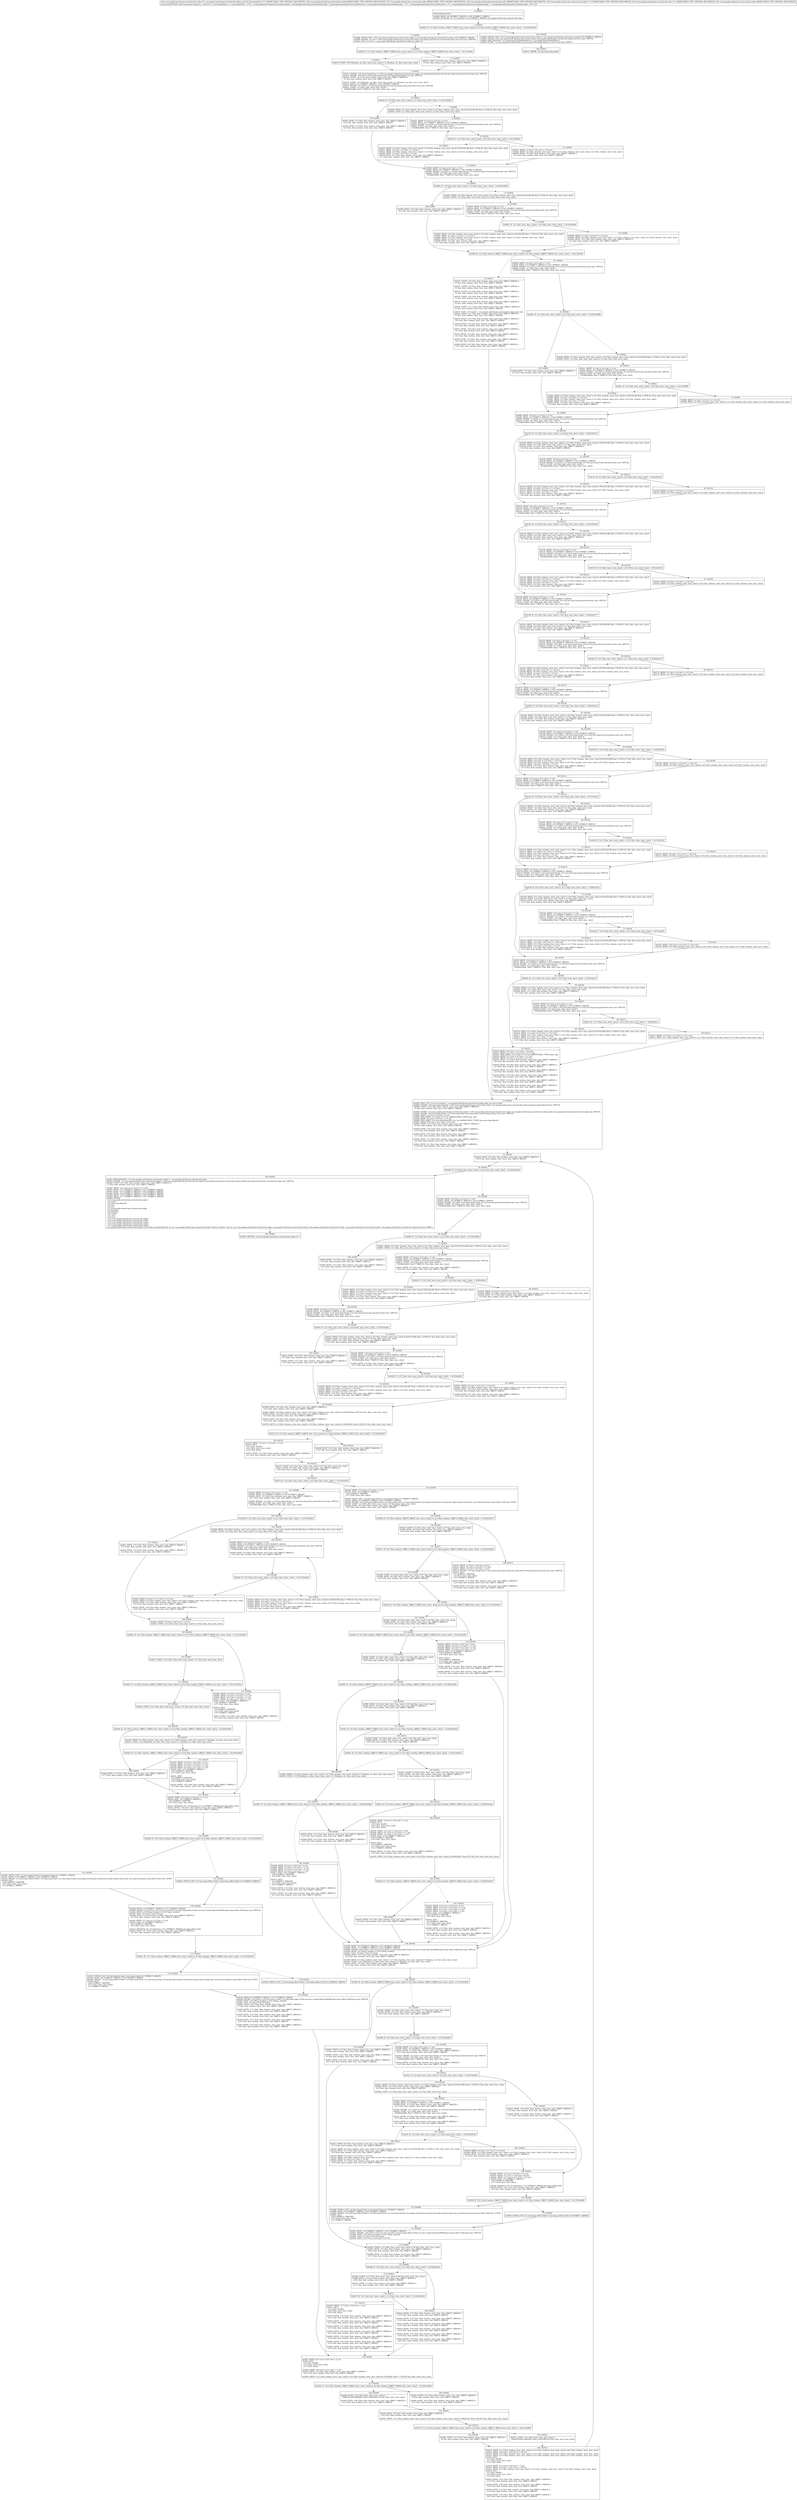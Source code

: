 digraph "CFG forcom.google.android.gms.internal.ads.zzdpn.zza(Ljava\/lang\/Class;Lcom\/google\/android\/gms\/internal\/ads\/zzdph;Lcom\/google\/android\/gms\/internal\/ads\/zzdpr;Lcom\/google\/android\/gms\/internal\/ads\/zzdot;Lcom\/google\/android\/gms\/internal\/ads\/zzdqs;Lcom\/google\/android\/gms\/internal\/ads\/zzdno;Lcom\/google\/android\/gms\/internal\/ads\/zzdpe;)Lcom\/google\/android\/gms\/internal\/ads\/zzdpn;" {
Node_0 [shape=record,label="{0\:\ 0x0000|MTH_ENTER_BLOCK\l|0x0000: MOVE  (r0 I:?[OBJECT, ARRAY]) = (r36 I:?[OBJECT, ARRAY]) \l0x0002: INSTANCE_OF  (r2 I:boolean) = (r0 I:?[OBJECT, ARRAY]) com.google.android.gms.internal.ads.zzdpy \l}"];
Node_1 [shape=record,label="{1\:\ 0x0004|0x0004: IF  (r2 I:?[int, boolean, OBJECT, ARRAY, byte, short, char]) == (0 ?[int, boolean, OBJECT, ARRAY, byte, short, char])  \-\> B:184:0x04b8 \l}"];
Node_2 [shape=record,label="{2\:\ 0x0006|0x0006: CHECK_CAST  (r36 I:com.google.android.gms.internal.ads.zzdpy) = (com.google.android.gms.internal.ads.zzdpy) (r36 I:?[OBJECT, ARRAY]) \l0x0008: INVOKE  (r2 I:int) = (r36 I:com.google.android.gms.internal.ads.zzdpy) com.google.android.gms.internal.ads.zzdpy.zzayz():int type: VIRTUAL \l0x000c: SGET  (r3 I:int) =  com.google.android.gms.internal.ads.zzdoa.zze.zzhht int \l}"];
Node_3 [shape=record,label="{3\:\ 0x000e|0x000e: IF  (r2 I:?[int, boolean, OBJECT, ARRAY, byte, short, char]) != (r3 I:?[int, boolean, OBJECT, ARRAY, byte, short, char])  \-\> B:11:0x003f \l}"];
Node_4 [shape=record,label="{4\:\ 0x0010|0x0010: CONST  (r8 I:?[boolean, int, float, short, byte, char]) = (1 ?[boolean, int, float, short, byte, char]) \l}"];
Node_5 [shape=record,label="{5\:\ 0x0011|0x0011: INVOKE  (r25 I:java.lang.String) = (r36 I:com.google.android.gms.internal.ads.zzdpy) com.google.android.gms.internal.ads.zzdpy.zzazi():java.lang.String type: VIRTUAL \l0x0015: INVOKE  (r26 I:int) = (r25 I:java.lang.String) java.lang.String.length():int type: VIRTUAL \l0x0019: CONST  (r2 I:?[int, float, boolean, short, byte, char, OBJECT, ARRAY]) = \l  (0 ?[int, float, boolean, short, byte, char, OBJECT, ARRAY])\l \l0x001a: CONST  (r4 I:?[boolean, int, float, short, byte, char]) = (1 ?[boolean, int, float, short, byte, char]) \l0x001b: MOVE  (r0 I:?[OBJECT, ARRAY]) = (r25 I:?[OBJECT, ARRAY]) \l0x001d: INVOKE  (r2 I:char) = (r0 I:java.lang.String), (r2 I:int) java.lang.String.charAt(int):char type: VIRTUAL \l0x0021: CONST  (r3 I:?[int, float, short, byte, char]) = \l  (55296(0xd800, float:7.7486E\-41) ?[int, float, short, byte, char])\l \l}"];
Node_6 [shape=record,label="{6\:\ 0x0024|0x0024: IF  (r2 I:?[int, byte, short, char]) \< (r3 I:?[int, byte, short, char])  \-\> B:197:0x04fc \l}"];
Node_7 [shape=record,label="{7\:\ 0x0026|0x0026: ARITH  (r3 I:?[int, boolean, short, byte, char]) = (r2 I:?[int, boolean, short, byte, char]) & (8191(0x1fff, float:1.1478E\-41) ?[int, float, short, byte, char]) \l0x0028: CONST  (r2 I:?[int, float, short, byte, char]) = (13 ?[int, float, short, byte, char]) \l}"];
Node_8 [shape=record,label="{8\:\ 0x002a|0x002a: ARITH  (r5 I:int) = (r4 I:int) + (1 int) \l0x002c: MOVE  (r0 I:?[OBJECT, ARRAY]) = (r25 I:?[OBJECT, ARRAY]) \l0x002e: INVOKE  (r4 I:char) = (r0 I:java.lang.String), (r4 I:int) java.lang.String.charAt(int):char type: VIRTUAL \l0x0032: CONST  (r6 I:?[int, float, short, byte, char]) = \l  (55296(0xd800, float:7.7486E\-41) ?[int, float, short, byte, char])\l \l}"];
Node_9 [shape=record,label="{9\:\ 0x0035|0x0035: IF  (r4 I:?[int, byte, short, char]) \< (r6 I:?[int, byte, short, char])  \-\> B:12:0x0041 \l}"];
Node_10 [shape=record,label="{10\:\ 0x0037|0x0037: ARITH  (r4 I:?[int, boolean, short, byte, char]) = (r4 I:?[int, boolean, short, byte, char]) & (8191(0x1fff, float:1.1478E\-41) ?[int, float, short, byte, char]) \l0x0039: ARITH  (r4 I:int) = (r4 I:int) \<\< (r2 I:int) \l0x003a: ARITH  (r3 I:?[int, boolean, short, byte, char]) = (r3 I:?[int, boolean, short, byte, char]) \| (r4 I:?[int, boolean, short, byte, char]) \l0x003b: ARITH  (r2 I:int) = (r2 I:int) + (13 int) \l0x003d: MOVE  (r4 I:?[int, float, boolean, short, byte, char, OBJECT, ARRAY]) = \l  (r5 I:?[int, float, boolean, short, byte, char, OBJECT, ARRAY])\l \l}"];
Node_11 [shape=record,label="{11\:\ 0x003f|0x003f: CONST  (r8 I:?[int, float, boolean, short, byte, char, OBJECT, ARRAY]) = \l  (0 ?[int, float, boolean, short, byte, char, OBJECT, ARRAY])\l \l}"];
Node_12 [shape=record,label="{12\:\ 0x0041|0x0041: ARITH  (r2 I:int) = (r4 I:int) \<\< (r2 I:int) \l0x0043: ARITH  (r2 I:?[int, boolean, short, byte, char]) = (r2 I:?[int, boolean, short, byte, char]) \| (r3 I:?[int, boolean, short, byte, char]) \l0x0044: MOVE  (r7 I:?[int, float, boolean, short, byte, char, OBJECT, ARRAY]) = \l  (r2 I:?[int, float, boolean, short, byte, char, OBJECT, ARRAY])\l \l}"];
Node_13 [shape=record,label="{13\:\ 0x0045|0x0045: ARITH  (r4 I:int) = (r5 I:int) + (1 int) \l0x0047: MOVE  (r0 I:?[OBJECT, ARRAY]) = (r25 I:?[OBJECT, ARRAY]) \l0x0049: INVOKE  (r2 I:char) = (r0 I:java.lang.String), (r5 I:int) java.lang.String.charAt(int):char type: VIRTUAL \l0x004d: CONST  (r3 I:?[int, float, short, byte, char]) = \l  (55296(0xd800, float:7.7486E\-41) ?[int, float, short, byte, char])\l \l}"];
Node_14 [shape=record,label="{14\:\ 0x0050|0x0050: IF  (r2 I:?[int, byte, short, char]) \< (r3 I:?[int, byte, short, char])  \-\> B:196:0x04f9 \l}"];
Node_15 [shape=record,label="{15\:\ 0x0052|0x0052: ARITH  (r3 I:?[int, boolean, short, byte, char]) = (r2 I:?[int, boolean, short, byte, char]) & (8191(0x1fff, float:1.1478E\-41) ?[int, float, short, byte, char]) \l0x0054: CONST  (r2 I:?[int, float, short, byte, char]) = (13 ?[int, float, short, byte, char]) \l}"];
Node_16 [shape=record,label="{16\:\ 0x0056|0x0056: ARITH  (r5 I:int) = (r4 I:int) + (1 int) \l0x0058: MOVE  (r0 I:?[OBJECT, ARRAY]) = (r25 I:?[OBJECT, ARRAY]) \l0x005a: INVOKE  (r4 I:char) = (r0 I:java.lang.String), (r4 I:int) java.lang.String.charAt(int):char type: VIRTUAL \l0x005e: CONST  (r6 I:?[int, float, short, byte, char]) = \l  (55296(0xd800, float:7.7486E\-41) ?[int, float, short, byte, char])\l \l}"];
Node_17 [shape=record,label="{17\:\ 0x0061|0x0061: IF  (r4 I:?[int, byte, short, char]) \< (r6 I:?[int, byte, short, char])  \-\> B:19:0x006b \l}"];
Node_18 [shape=record,label="{18\:\ 0x0063|0x0063: ARITH  (r4 I:?[int, boolean, short, byte, char]) = (r4 I:?[int, boolean, short, byte, char]) & (8191(0x1fff, float:1.1478E\-41) ?[int, float, short, byte, char]) \l0x0065: ARITH  (r4 I:int) = (r4 I:int) \<\< (r2 I:int) \l0x0066: ARITH  (r3 I:?[int, boolean, short, byte, char]) = (r3 I:?[int, boolean, short, byte, char]) \| (r4 I:?[int, boolean, short, byte, char]) \l0x0067: ARITH  (r2 I:int) = (r2 I:int) + (13 int) \l0x0069: MOVE  (r4 I:?[int, float, boolean, short, byte, char, OBJECT, ARRAY]) = \l  (r5 I:?[int, float, boolean, short, byte, char, OBJECT, ARRAY])\l \l}"];
Node_19 [shape=record,label="{19\:\ 0x006b|0x006b: ARITH  (r2 I:int) = (r4 I:int) \<\< (r2 I:int) \l0x006d: ARITH  (r2 I:?[int, boolean, short, byte, char]) = (r2 I:?[int, boolean, short, byte, char]) \| (r3 I:?[int, boolean, short, byte, char]) \l0x006e: MOVE  (r14 I:?[int, float, boolean, short, byte, char, OBJECT, ARRAY]) = \l  (r5 I:?[int, float, boolean, short, byte, char, OBJECT, ARRAY])\l \l}"];
Node_20 [shape=record,label="{20\:\ 0x006f|0x006f: IF  (r2 I:?[int, boolean, OBJECT, ARRAY, byte, short, char]) != (0 ?[int, boolean, OBJECT, ARRAY, byte, short, char])  \-\> B:31:0x00d0 \l}"];
Node_21 [shape=record,label="{21\:\ 0x0071|0x0071: CONST  (r3 I:?[int, float, boolean, short, byte, char, OBJECT, ARRAY]) = \l  (0 ?[int, float, boolean, short, byte, char, OBJECT, ARRAY])\l \l0x0072: CONST  (r4 I:?[int, float, boolean, short, byte, char, OBJECT, ARRAY]) = \l  (0 ?[int, float, boolean, short, byte, char, OBJECT, ARRAY])\l \l0x0073: CONST  (r5 I:?[int, float, boolean, short, byte, char, OBJECT, ARRAY]) = \l  (0 ?[int, float, boolean, short, byte, char, OBJECT, ARRAY])\l \l0x0074: CONST  (r6 I:?[int, float, boolean, short, byte, char, OBJECT, ARRAY]) = \l  (0 ?[int, float, boolean, short, byte, char, OBJECT, ARRAY])\l \l0x0075: CONST  (r9 I:?[int, float, boolean, short, byte, char, OBJECT, ARRAY]) = \l  (0 ?[int, float, boolean, short, byte, char, OBJECT, ARRAY])\l \l0x0076: CONST  (r11 I:?[int, float, boolean, short, byte, char, OBJECT, ARRAY]) = \l  (0 ?[int, float, boolean, short, byte, char, OBJECT, ARRAY])\l \l0x0077: SGET  (r10 I:int[]) =  com.google.android.gms.internal.ads.zzdpn.zzhjo int[] \l0x0079: CONST  (r2 I:?[int, float, boolean, short, byte, char, OBJECT, ARRAY]) = \l  (0 ?[int, float, boolean, short, byte, char, OBJECT, ARRAY])\l \l0x007a: MOVE  (r12 I:?[int, float, boolean, short, byte, char, OBJECT, ARRAY]) = \l  (r9 I:?[int, float, boolean, short, byte, char, OBJECT, ARRAY])\l \l0x007b: MOVE  (r9 I:?[int, float, boolean, short, byte, char, OBJECT, ARRAY]) = \l  (r3 I:?[int, float, boolean, short, byte, char, OBJECT, ARRAY])\l \l0x007c: MOVE  (r34 I:?[int, float, boolean, short, byte, char, OBJECT, ARRAY]) = \l  (r5 I:?[int, float, boolean, short, byte, char, OBJECT, ARRAY])\l \l0x007e: MOVE  (r5 I:?[int, float, boolean, short, byte, char, OBJECT, ARRAY]) = \l  (r4 I:?[int, float, boolean, short, byte, char, OBJECT, ARRAY])\l \l0x007f: MOVE  (r4 I:?[int, float, boolean, short, byte, char, OBJECT, ARRAY]) = \l  (r6 I:?[int, float, boolean, short, byte, char, OBJECT, ARRAY])\l \l0x0080: MOVE  (r6 I:?[int, float, boolean, short, byte, char, OBJECT, ARRAY]) = \l  (r34 I:?[int, float, boolean, short, byte, char, OBJECT, ARRAY])\l \l}"];
Node_22 [shape=record,label="{22\:\ 0x0082|0x0082: SGET  (r27 I:sun.misc.Unsafe) =  com.google.android.gms.internal.ads.zzdpn.zzhjp sun.misc.Unsafe \l0x0084: INVOKE  (r28 I:java.lang.Object[]) = (r36 I:com.google.android.gms.internal.ads.zzdpy) com.google.android.gms.internal.ads.zzdpy.zzazj():java.lang.Object[] type: VIRTUAL \l0x0088: CONST  (r19 I:?[int, float, boolean, short, byte, char, OBJECT, ARRAY]) = \l  (0 ?[int, float, boolean, short, byte, char, OBJECT, ARRAY])\l \l0x008a: INVOKE  (r3 I:com.google.android.gms.internal.ads.zzdpj) = (r36 I:com.google.android.gms.internal.ads.zzdpy) com.google.android.gms.internal.ads.zzdpy.zzazb():com.google.android.gms.internal.ads.zzdpj type: VIRTUAL \l0x008e: INVOKE  (r29 I:java.lang.Class) = (r3 I:java.lang.Object) java.lang.Object.getClass():java.lang.Class type: VIRTUAL \l0x0092: ARITH  (r3 I:int) = (r4 I:int) * (3 int) \l0x0094: NEW_ARRAY  (r3 I:int[]) = (r3 I:int A[IMMUTABLE_TYPE]) type: int[] \l0x0096: ARITH  (r4 I:int) = (r4 I:int) \<\< (1 int) \l0x0098: NEW_ARRAY  (r4 I:java.lang.Object[]) = (r4 I:int A[IMMUTABLE_TYPE]) type: java.lang.Object[] \l0x009a: ARITH  (r20 I:int) = (r11 I:int) + (r12 I:int) \l0x009c: CONST  (r13 I:?[int, float, boolean, short, byte, char, OBJECT, ARRAY]) = \l  (0 ?[int, float, boolean, short, byte, char, OBJECT, ARRAY])\l \l0x009d: MOVE  (r24 I:?[int, float, boolean, short, byte, char, OBJECT, ARRAY]) = \l  (r13 I:?[int, float, boolean, short, byte, char, OBJECT, ARRAY])\l \l0x009f: MOVE  (r18 I:?[int, float, boolean, short, byte, char, OBJECT, ARRAY]) = \l  (r11 I:?[int, float, boolean, short, byte, char, OBJECT, ARRAY])\l \l0x00a1: MOVE  (r17 I:?[int, float, boolean, short, byte, char, OBJECT, ARRAY]) = \l  (r2 I:?[int, float, boolean, short, byte, char, OBJECT, ARRAY])\l \l0x00a3: MOVE  (r2 I:?[int, float, boolean, short, byte, char, OBJECT, ARRAY]) = \l  (r14 I:?[int, float, boolean, short, byte, char, OBJECT, ARRAY])\l \l}"];
Node_23 [shape=record,label="{23\:\ 0x00a4|0x00a4: MOVE  (r0 I:?[int, float, boolean, short, byte, char, OBJECT, ARRAY]) = \l  (r26 I:?[int, float, boolean, short, byte, char, OBJECT, ARRAY])\l \l}"];
Node_24 [shape=record,label="{24\:\ 0x00a6|0x00a6: IF  (r2 I:?[int, byte, short, char]) \>= (r0 I:?[int, byte, short, char])  \-\> B:182:0x04a2 \l}"];
Node_25 [shape=record,label="{25\:\ 0x00a8|0x00a8: ARITH  (r14 I:int) = (r2 I:int) + (1 int) \l0x00aa: MOVE  (r0 I:?[OBJECT, ARRAY]) = (r25 I:?[OBJECT, ARRAY]) \l0x00ac: INVOKE  (r2 I:char) = (r0 I:java.lang.String), (r2 I:int) java.lang.String.charAt(int):char type: VIRTUAL \l0x00b0: CONST  (r13 I:?[int, float, short, byte, char]) = \l  (55296(0xd800, float:7.7486E\-41) ?[int, float, short, byte, char])\l \l}"];
Node_26 [shape=record,label="{26\:\ 0x00b3|0x00b3: IF  (r2 I:?[int, byte, short, char]) \< (r13 I:?[int, byte, short, char])  \-\> B:194:0x04f2 \l}"];
Node_27 [shape=record,label="{27\:\ 0x00b5|0x00b5: ARITH  (r13 I:?[int, boolean, short, byte, char]) = (r2 I:?[int, boolean, short, byte, char]) & (8191(0x1fff, float:1.1478E\-41) ?[int, float, short, byte, char]) \l0x00b7: CONST  (r2 I:?[int, float, short, byte, char]) = (13 ?[int, float, short, byte, char]) \l}"];
Node_28 [shape=record,label="{28\:\ 0x00b9|0x00b9: ARITH  (r15 I:int) = (r14 I:int) + (1 int) \l0x00bb: MOVE  (r0 I:?[OBJECT, ARRAY]) = (r25 I:?[OBJECT, ARRAY]) \l0x00bd: INVOKE  (r14 I:char) = (r0 I:java.lang.String), (r14 I:int) java.lang.String.charAt(int):char type: VIRTUAL \l0x00c1: CONST  (r16 I:?[int, float, short, byte, char]) = \l  (55296(0xd800, float:7.7486E\-41) ?[int, float, short, byte, char])\l \l0x00c4: MOVE  (r0 I:?[int, float, boolean, short, byte, char, OBJECT, ARRAY]) = \l  (r16 I:?[int, float, boolean, short, byte, char, OBJECT, ARRAY])\l \l}"];
Node_29 [shape=record,label="{29\:\ 0x00c6|0x00c6: IF  (r14 I:?[int, byte, short, char]) \< (r0 I:?[int, byte, short, char])  \-\> B:88:0x0232 \l}"];
Node_30 [shape=record,label="{30\:\ 0x00c8|0x00c8: ARITH  (r14 I:?[int, boolean, short, byte, char]) = (r14 I:?[int, boolean, short, byte, char]) & (8191(0x1fff, float:1.1478E\-41) ?[int, float, short, byte, char]) \l0x00ca: ARITH  (r14 I:int) = (r14 I:int) \<\< (r2 I:int) \l0x00cb: ARITH  (r13 I:?[int, boolean, short, byte, char]) = (r13 I:?[int, boolean, short, byte, char]) \| (r14 I:?[int, boolean, short, byte, char]) \l0x00cc: ARITH  (r2 I:int) = (r2 I:int) + (13 int) \l0x00ce: MOVE  (r14 I:?[int, float, boolean, short, byte, char, OBJECT, ARRAY]) = \l  (r15 I:?[int, float, boolean, short, byte, char, OBJECT, ARRAY])\l \l}"];
Node_31 [shape=record,label="{31\:\ 0x00d0|0x00d0: ARITH  (r4 I:int) = (r14 I:int) + (1 int) \l0x00d2: MOVE  (r0 I:?[OBJECT, ARRAY]) = (r25 I:?[OBJECT, ARRAY]) \l0x00d4: INVOKE  (r2 I:char) = (r0 I:java.lang.String), (r14 I:int) java.lang.String.charAt(int):char type: VIRTUAL \l0x00d8: CONST  (r3 I:?[int, float, short, byte, char]) = \l  (55296(0xd800, float:7.7486E\-41) ?[int, float, short, byte, char])\l \l}"];
Node_32 [shape=record,label="{32\:\ 0x00db|0x00db: IF  (r2 I:?[int, byte, short, char]) \< (r3 I:?[int, byte, short, char])  \-\> B:195:0x04f6 \l}"];
Node_33 [shape=record,label="{33\:\ 0x00dd|0x00dd: ARITH  (r3 I:?[int, boolean, short, byte, char]) = (r2 I:?[int, boolean, short, byte, char]) & (8191(0x1fff, float:1.1478E\-41) ?[int, float, short, byte, char]) \l0x00df: CONST  (r2 I:?[int, float, short, byte, char]) = (13 ?[int, float, short, byte, char]) \l}"];
Node_34 [shape=record,label="{34\:\ 0x00e1|0x00e1: ARITH  (r5 I:int) = (r4 I:int) + (1 int) \l0x00e3: MOVE  (r0 I:?[OBJECT, ARRAY]) = (r25 I:?[OBJECT, ARRAY]) \l0x00e5: INVOKE  (r4 I:char) = (r0 I:java.lang.String), (r4 I:int) java.lang.String.charAt(int):char type: VIRTUAL \l0x00e9: CONST  (r6 I:?[int, float, short, byte, char]) = \l  (55296(0xd800, float:7.7486E\-41) ?[int, float, short, byte, char])\l \l}"];
Node_35 [shape=record,label="{35\:\ 0x00ec|0x00ec: IF  (r4 I:?[int, byte, short, char]) \< (r6 I:?[int, byte, short, char])  \-\> B:37:0x00f6 \l}"];
Node_36 [shape=record,label="{36\:\ 0x00ee|0x00ee: ARITH  (r4 I:?[int, boolean, short, byte, char]) = (r4 I:?[int, boolean, short, byte, char]) & (8191(0x1fff, float:1.1478E\-41) ?[int, float, short, byte, char]) \l0x00f0: ARITH  (r4 I:int) = (r4 I:int) \<\< (r2 I:int) \l0x00f1: ARITH  (r3 I:?[int, boolean, short, byte, char]) = (r3 I:?[int, boolean, short, byte, char]) \| (r4 I:?[int, boolean, short, byte, char]) \l0x00f2: ARITH  (r2 I:int) = (r2 I:int) + (13 int) \l0x00f4: MOVE  (r4 I:?[int, float, boolean, short, byte, char, OBJECT, ARRAY]) = \l  (r5 I:?[int, float, boolean, short, byte, char, OBJECT, ARRAY])\l \l}"];
Node_37 [shape=record,label="{37\:\ 0x00f6|0x00f6: ARITH  (r2 I:int) = (r4 I:int) \<\< (r2 I:int) \l0x00f8: ARITH  (r2 I:?[int, boolean, short, byte, char]) = (r2 I:?[int, boolean, short, byte, char]) \| (r3 I:?[int, boolean, short, byte, char]) \l}"];
Node_38 [shape=record,label="{38\:\ 0x00f9|0x00f9: ARITH  (r6 I:int) = (r5 I:int) + (1 int) \l0x00fb: MOVE  (r0 I:?[OBJECT, ARRAY]) = (r25 I:?[OBJECT, ARRAY]) \l0x00fd: INVOKE  (r3 I:char) = (r0 I:java.lang.String), (r5 I:int) java.lang.String.charAt(int):char type: VIRTUAL \l0x0101: CONST  (r4 I:?[int, float, short, byte, char]) = \l  (55296(0xd800, float:7.7486E\-41) ?[int, float, short, byte, char])\l \l}"];
Node_39 [shape=record,label="{39\:\ 0x0104|0x0104: IF  (r3 I:?[int, byte, short, char]) \< (r4 I:?[int, byte, short, char])  \-\> B:45:0x0123 \l}"];
Node_40 [shape=record,label="{40\:\ 0x0106|0x0106: ARITH  (r4 I:?[int, boolean, short, byte, char]) = (r3 I:?[int, boolean, short, byte, char]) & (8191(0x1fff, float:1.1478E\-41) ?[int, float, short, byte, char]) \l0x0108: CONST  (r3 I:?[int, float, short, byte, char]) = (13 ?[int, float, short, byte, char]) \l0x010a: MOVE  (r5 I:?[int, float, boolean, short, byte, char, OBJECT, ARRAY]) = \l  (r6 I:?[int, float, boolean, short, byte, char, OBJECT, ARRAY])\l \l}"];
Node_41 [shape=record,label="{41\:\ 0x010b|0x010b: ARITH  (r6 I:int) = (r5 I:int) + (1 int) \l0x010d: MOVE  (r0 I:?[OBJECT, ARRAY]) = (r25 I:?[OBJECT, ARRAY]) \l0x010f: INVOKE  (r5 I:char) = (r0 I:java.lang.String), (r5 I:int) java.lang.String.charAt(int):char type: VIRTUAL \l0x0113: CONST  (r9 I:?[int, float, short, byte, char]) = \l  (55296(0xd800, float:7.7486E\-41) ?[int, float, short, byte, char])\l \l}"];
Node_42 [shape=record,label="{42\:\ 0x0116|0x0116: IF  (r5 I:?[int, byte, short, char]) \< (r9 I:?[int, byte, short, char])  \-\> B:44:0x0120 \l}"];
Node_43 [shape=record,label="{43\:\ 0x0118|0x0118: ARITH  (r5 I:?[int, boolean, short, byte, char]) = (r5 I:?[int, boolean, short, byte, char]) & (8191(0x1fff, float:1.1478E\-41) ?[int, float, short, byte, char]) \l0x011a: ARITH  (r5 I:int) = (r5 I:int) \<\< (r3 I:int) \l0x011b: ARITH  (r4 I:?[int, boolean, short, byte, char]) = (r4 I:?[int, boolean, short, byte, char]) \| (r5 I:?[int, boolean, short, byte, char]) \l0x011c: ARITH  (r3 I:int) = (r3 I:int) + (13 int) \l0x011e: MOVE  (r5 I:?[int, float, boolean, short, byte, char, OBJECT, ARRAY]) = \l  (r6 I:?[int, float, boolean, short, byte, char, OBJECT, ARRAY])\l \l}"];
Node_44 [shape=record,label="{44\:\ 0x0120|0x0120: ARITH  (r3 I:int) = (r5 I:int) \<\< (r3 I:int) \l0x0122: ARITH  (r3 I:?[int, boolean, short, byte, char]) = (r3 I:?[int, boolean, short, byte, char]) \| (r4 I:?[int, boolean, short, byte, char]) \l}"];
Node_45 [shape=record,label="{45\:\ 0x0123|0x0123: ARITH  (r9 I:int) = (r6 I:int) + (1 int) \l0x0125: MOVE  (r0 I:?[OBJECT, ARRAY]) = (r25 I:?[OBJECT, ARRAY]) \l0x0127: INVOKE  (r4 I:char) = (r0 I:java.lang.String), (r6 I:int) java.lang.String.charAt(int):char type: VIRTUAL \l0x012b: CONST  (r5 I:?[int, float, short, byte, char]) = \l  (55296(0xd800, float:7.7486E\-41) ?[int, float, short, byte, char])\l \l}"];
Node_46 [shape=record,label="{46\:\ 0x012e|0x012e: IF  (r4 I:?[int, byte, short, char]) \< (r5 I:?[int, byte, short, char])  \-\> B:52:0x014d \l}"];
Node_47 [shape=record,label="{47\:\ 0x0130|0x0130: ARITH  (r5 I:?[int, boolean, short, byte, char]) = (r4 I:?[int, boolean, short, byte, char]) & (8191(0x1fff, float:1.1478E\-41) ?[int, float, short, byte, char]) \l0x0132: CONST  (r4 I:?[int, float, short, byte, char]) = (13 ?[int, float, short, byte, char]) \l0x0134: MOVE  (r6 I:?[int, float, boolean, short, byte, char, OBJECT, ARRAY]) = \l  (r9 I:?[int, float, boolean, short, byte, char, OBJECT, ARRAY])\l \l}"];
Node_48 [shape=record,label="{48\:\ 0x0135|0x0135: ARITH  (r9 I:int) = (r6 I:int) + (1 int) \l0x0137: MOVE  (r0 I:?[OBJECT, ARRAY]) = (r25 I:?[OBJECT, ARRAY]) \l0x0139: INVOKE  (r6 I:char) = (r0 I:java.lang.String), (r6 I:int) java.lang.String.charAt(int):char type: VIRTUAL \l0x013d: CONST  (r10 I:?[int, float, short, byte, char]) = \l  (55296(0xd800, float:7.7486E\-41) ?[int, float, short, byte, char])\l \l}"];
Node_49 [shape=record,label="{49\:\ 0x0140|0x0140: IF  (r6 I:?[int, byte, short, char]) \< (r10 I:?[int, byte, short, char])  \-\> B:51:0x014a \l}"];
Node_50 [shape=record,label="{50\:\ 0x0142|0x0142: ARITH  (r6 I:?[int, boolean, short, byte, char]) = (r6 I:?[int, boolean, short, byte, char]) & (8191(0x1fff, float:1.1478E\-41) ?[int, float, short, byte, char]) \l0x0144: ARITH  (r6 I:int) = (r6 I:int) \<\< (r4 I:int) \l0x0145: ARITH  (r5 I:?[int, boolean, short, byte, char]) = (r5 I:?[int, boolean, short, byte, char]) \| (r6 I:?[int, boolean, short, byte, char]) \l0x0146: ARITH  (r4 I:int) = (r4 I:int) + (13 int) \l0x0148: MOVE  (r6 I:?[int, float, boolean, short, byte, char, OBJECT, ARRAY]) = \l  (r9 I:?[int, float, boolean, short, byte, char, OBJECT, ARRAY])\l \l}"];
Node_51 [shape=record,label="{51\:\ 0x014a|0x014a: ARITH  (r4 I:int) = (r6 I:int) \<\< (r4 I:int) \l0x014c: ARITH  (r4 I:?[int, boolean, short, byte, char]) = (r4 I:?[int, boolean, short, byte, char]) \| (r5 I:?[int, boolean, short, byte, char]) \l}"];
Node_52 [shape=record,label="{52\:\ 0x014d|0x014d: ARITH  (r10 I:int) = (r9 I:int) + (1 int) \l0x014f: MOVE  (r0 I:?[OBJECT, ARRAY]) = (r25 I:?[OBJECT, ARRAY]) \l0x0151: INVOKE  (r5 I:char) = (r0 I:java.lang.String), (r9 I:int) java.lang.String.charAt(int):char type: VIRTUAL \l0x0155: CONST  (r6 I:?[int, float, short, byte, char]) = \l  (55296(0xd800, float:7.7486E\-41) ?[int, float, short, byte, char])\l \l}"];
Node_53 [shape=record,label="{53\:\ 0x0158|0x0158: IF  (r5 I:?[int, byte, short, char]) \< (r6 I:?[int, byte, short, char])  \-\> B:59:0x0177 \l}"];
Node_54 [shape=record,label="{54\:\ 0x015a|0x015a: ARITH  (r6 I:?[int, boolean, short, byte, char]) = (r5 I:?[int, boolean, short, byte, char]) & (8191(0x1fff, float:1.1478E\-41) ?[int, float, short, byte, char]) \l0x015c: CONST  (r5 I:?[int, float, short, byte, char]) = (13 ?[int, float, short, byte, char]) \l0x015e: MOVE  (r9 I:?[int, float, boolean, short, byte, char, OBJECT, ARRAY]) = \l  (r10 I:?[int, float, boolean, short, byte, char, OBJECT, ARRAY])\l \l}"];
Node_55 [shape=record,label="{55\:\ 0x015f|0x015f: ARITH  (r10 I:int) = (r9 I:int) + (1 int) \l0x0161: MOVE  (r0 I:?[OBJECT, ARRAY]) = (r25 I:?[OBJECT, ARRAY]) \l0x0163: INVOKE  (r9 I:char) = (r0 I:java.lang.String), (r9 I:int) java.lang.String.charAt(int):char type: VIRTUAL \l0x0167: CONST  (r11 I:?[int, float, short, byte, char]) = \l  (55296(0xd800, float:7.7486E\-41) ?[int, float, short, byte, char])\l \l}"];
Node_56 [shape=record,label="{56\:\ 0x016a|0x016a: IF  (r9 I:?[int, byte, short, char]) \< (r11 I:?[int, byte, short, char])  \-\> B:58:0x0174 \l}"];
Node_57 [shape=record,label="{57\:\ 0x016c|0x016c: ARITH  (r9 I:?[int, boolean, short, byte, char]) = (r9 I:?[int, boolean, short, byte, char]) & (8191(0x1fff, float:1.1478E\-41) ?[int, float, short, byte, char]) \l0x016e: ARITH  (r9 I:int) = (r9 I:int) \<\< (r5 I:int) \l0x016f: ARITH  (r6 I:?[int, boolean, short, byte, char]) = (r6 I:?[int, boolean, short, byte, char]) \| (r9 I:?[int, boolean, short, byte, char]) \l0x0170: ARITH  (r5 I:int) = (r5 I:int) + (13 int) \l0x0172: MOVE  (r9 I:?[int, float, boolean, short, byte, char, OBJECT, ARRAY]) = \l  (r10 I:?[int, float, boolean, short, byte, char, OBJECT, ARRAY])\l \l}"];
Node_58 [shape=record,label="{58\:\ 0x0174|0x0174: ARITH  (r5 I:int) = (r9 I:int) \<\< (r5 I:int) \l0x0176: ARITH  (r5 I:?[int, boolean, short, byte, char]) = (r5 I:?[int, boolean, short, byte, char]) \| (r6 I:?[int, boolean, short, byte, char]) \l}"];
Node_59 [shape=record,label="{59\:\ 0x0177|0x0177: ARITH  (r11 I:int) = (r10 I:int) + (1 int) \l0x0179: MOVE  (r0 I:?[OBJECT, ARRAY]) = (r25 I:?[OBJECT, ARRAY]) \l0x017b: INVOKE  (r6 I:char) = (r0 I:java.lang.String), (r10 I:int) java.lang.String.charAt(int):char type: VIRTUAL \l0x017f: CONST  (r9 I:?[int, float, short, byte, char]) = \l  (55296(0xd800, float:7.7486E\-41) ?[int, float, short, byte, char])\l \l}"];
Node_60 [shape=record,label="{60\:\ 0x0182|0x0182: IF  (r6 I:?[int, byte, short, char]) \< (r9 I:?[int, byte, short, char])  \-\> B:66:0x01a1 \l}"];
Node_61 [shape=record,label="{61\:\ 0x0184|0x0184: ARITH  (r9 I:?[int, boolean, short, byte, char]) = (r6 I:?[int, boolean, short, byte, char]) & (8191(0x1fff, float:1.1478E\-41) ?[int, float, short, byte, char]) \l0x0186: CONST  (r6 I:?[int, float, short, byte, char]) = (13 ?[int, float, short, byte, char]) \l0x0188: MOVE  (r10 I:?[int, float, boolean, short, byte, char, OBJECT, ARRAY]) = \l  (r11 I:?[int, float, boolean, short, byte, char, OBJECT, ARRAY])\l \l}"];
Node_62 [shape=record,label="{62\:\ 0x0189|0x0189: ARITH  (r11 I:int) = (r10 I:int) + (1 int) \l0x018b: MOVE  (r0 I:?[OBJECT, ARRAY]) = (r25 I:?[OBJECT, ARRAY]) \l0x018d: INVOKE  (r10 I:char) = (r0 I:java.lang.String), (r10 I:int) java.lang.String.charAt(int):char type: VIRTUAL \l0x0191: CONST  (r12 I:?[int, float, short, byte, char]) = \l  (55296(0xd800, float:7.7486E\-41) ?[int, float, short, byte, char])\l \l}"];
Node_63 [shape=record,label="{63\:\ 0x0194|0x0194: IF  (r10 I:?[int, byte, short, char]) \< (r12 I:?[int, byte, short, char])  \-\> B:65:0x019e \l}"];
Node_64 [shape=record,label="{64\:\ 0x0196|0x0196: ARITH  (r10 I:?[int, boolean, short, byte, char]) = (r10 I:?[int, boolean, short, byte, char]) & (8191(0x1fff, float:1.1478E\-41) ?[int, float, short, byte, char]) \l0x0198: ARITH  (r10 I:int) = (r10 I:int) \<\< (r6 I:int) \l0x0199: ARITH  (r9 I:?[int, boolean, short, byte, char]) = (r9 I:?[int, boolean, short, byte, char]) \| (r10 I:?[int, boolean, short, byte, char]) \l0x019a: ARITH  (r6 I:int) = (r6 I:int) + (13 int) \l0x019c: MOVE  (r10 I:?[int, float, boolean, short, byte, char, OBJECT, ARRAY]) = \l  (r11 I:?[int, float, boolean, short, byte, char, OBJECT, ARRAY])\l \l}"];
Node_65 [shape=record,label="{65\:\ 0x019e|0x019e: ARITH  (r6 I:int) = (r10 I:int) \<\< (r6 I:int) \l0x01a0: ARITH  (r6 I:?[int, boolean, short, byte, char]) = (r6 I:?[int, boolean, short, byte, char]) \| (r9 I:?[int, boolean, short, byte, char]) \l}"];
Node_66 [shape=record,label="{66\:\ 0x01a1|0x01a1: ARITH  (r12 I:int) = (r11 I:int) + (1 int) \l0x01a3: MOVE  (r0 I:?[OBJECT, ARRAY]) = (r25 I:?[OBJECT, ARRAY]) \l0x01a5: INVOKE  (r9 I:char) = (r0 I:java.lang.String), (r11 I:int) java.lang.String.charAt(int):char type: VIRTUAL \l0x01a9: CONST  (r10 I:?[int, float, short, byte, char]) = \l  (55296(0xd800, float:7.7486E\-41) ?[int, float, short, byte, char])\l \l}"];
Node_67 [shape=record,label="{67\:\ 0x01ac|0x01ac: IF  (r9 I:?[int, byte, short, char]) \< (r10 I:?[int, byte, short, char])  \-\> B:73:0x01cb \l}"];
Node_68 [shape=record,label="{68\:\ 0x01ae|0x01ae: ARITH  (r10 I:?[int, boolean, short, byte, char]) = (r9 I:?[int, boolean, short, byte, char]) & (8191(0x1fff, float:1.1478E\-41) ?[int, float, short, byte, char]) \l0x01b0: CONST  (r9 I:?[int, float, short, byte, char]) = (13 ?[int, float, short, byte, char]) \l0x01b2: MOVE  (r11 I:?[int, float, boolean, short, byte, char, OBJECT, ARRAY]) = \l  (r12 I:?[int, float, boolean, short, byte, char, OBJECT, ARRAY])\l \l}"];
Node_69 [shape=record,label="{69\:\ 0x01b3|0x01b3: ARITH  (r12 I:int) = (r11 I:int) + (1 int) \l0x01b5: MOVE  (r0 I:?[OBJECT, ARRAY]) = (r25 I:?[OBJECT, ARRAY]) \l0x01b7: INVOKE  (r11 I:char) = (r0 I:java.lang.String), (r11 I:int) java.lang.String.charAt(int):char type: VIRTUAL \l0x01bb: CONST  (r13 I:?[int, float, short, byte, char]) = \l  (55296(0xd800, float:7.7486E\-41) ?[int, float, short, byte, char])\l \l}"];
Node_70 [shape=record,label="{70\:\ 0x01be|0x01be: IF  (r11 I:?[int, byte, short, char]) \< (r13 I:?[int, byte, short, char])  \-\> B:72:0x01c8 \l}"];
Node_71 [shape=record,label="{71\:\ 0x01c0|0x01c0: ARITH  (r11 I:?[int, boolean, short, byte, char]) = (r11 I:?[int, boolean, short, byte, char]) & (8191(0x1fff, float:1.1478E\-41) ?[int, float, short, byte, char]) \l0x01c2: ARITH  (r11 I:int) = (r11 I:int) \<\< (r9 I:int) \l0x01c3: ARITH  (r10 I:?[int, boolean, short, byte, char]) = (r10 I:?[int, boolean, short, byte, char]) \| (r11 I:?[int, boolean, short, byte, char]) \l0x01c4: ARITH  (r9 I:int) = (r9 I:int) + (13 int) \l0x01c6: MOVE  (r11 I:?[int, float, boolean, short, byte, char, OBJECT, ARRAY]) = \l  (r12 I:?[int, float, boolean, short, byte, char, OBJECT, ARRAY])\l \l}"];
Node_72 [shape=record,label="{72\:\ 0x01c8|0x01c8: ARITH  (r9 I:int) = (r11 I:int) \<\< (r9 I:int) \l0x01ca: ARITH  (r9 I:?[int, boolean, short, byte, char]) = (r9 I:?[int, boolean, short, byte, char]) \| (r10 I:?[int, boolean, short, byte, char]) \l}"];
Node_73 [shape=record,label="{73\:\ 0x01cb|0x01cb: ARITH  (r13 I:int) = (r12 I:int) + (1 int) \l0x01cd: MOVE  (r0 I:?[OBJECT, ARRAY]) = (r25 I:?[OBJECT, ARRAY]) \l0x01cf: INVOKE  (r10 I:char) = (r0 I:java.lang.String), (r12 I:int) java.lang.String.charAt(int):char type: VIRTUAL \l0x01d3: CONST  (r11 I:?[int, float, short, byte, char]) = \l  (55296(0xd800, float:7.7486E\-41) ?[int, float, short, byte, char])\l \l}"];
Node_74 [shape=record,label="{74\:\ 0x01d6|0x01d6: IF  (r10 I:?[int, byte, short, char]) \< (r11 I:?[int, byte, short, char])  \-\> B:80:0x01f5 \l}"];
Node_75 [shape=record,label="{75\:\ 0x01d8|0x01d8: ARITH  (r11 I:?[int, boolean, short, byte, char]) = (r10 I:?[int, boolean, short, byte, char]) & (8191(0x1fff, float:1.1478E\-41) ?[int, float, short, byte, char]) \l0x01da: CONST  (r10 I:?[int, float, short, byte, char]) = (13 ?[int, float, short, byte, char]) \l0x01dc: MOVE  (r12 I:?[int, float, boolean, short, byte, char, OBJECT, ARRAY]) = \l  (r13 I:?[int, float, boolean, short, byte, char, OBJECT, ARRAY])\l \l}"];
Node_76 [shape=record,label="{76\:\ 0x01dd|0x01dd: ARITH  (r13 I:int) = (r12 I:int) + (1 int) \l0x01df: MOVE  (r0 I:?[OBJECT, ARRAY]) = (r25 I:?[OBJECT, ARRAY]) \l0x01e1: INVOKE  (r12 I:char) = (r0 I:java.lang.String), (r12 I:int) java.lang.String.charAt(int):char type: VIRTUAL \l0x01e5: CONST  (r14 I:?[int, float, short, byte, char]) = \l  (55296(0xd800, float:7.7486E\-41) ?[int, float, short, byte, char])\l \l}"];
Node_77 [shape=record,label="{77\:\ 0x01e8|0x01e8: IF  (r12 I:?[int, byte, short, char]) \< (r14 I:?[int, byte, short, char])  \-\> B:79:0x01f2 \l}"];
Node_78 [shape=record,label="{78\:\ 0x01ea|0x01ea: ARITH  (r12 I:?[int, boolean, short, byte, char]) = (r12 I:?[int, boolean, short, byte, char]) & (8191(0x1fff, float:1.1478E\-41) ?[int, float, short, byte, char]) \l0x01ec: ARITH  (r12 I:int) = (r12 I:int) \<\< (r10 I:int) \l0x01ed: ARITH  (r11 I:?[int, boolean, short, byte, char]) = (r11 I:?[int, boolean, short, byte, char]) \| (r12 I:?[int, boolean, short, byte, char]) \l0x01ee: ARITH  (r10 I:int) = (r10 I:int) + (13 int) \l0x01f0: MOVE  (r12 I:?[int, float, boolean, short, byte, char, OBJECT, ARRAY]) = \l  (r13 I:?[int, float, boolean, short, byte, char, OBJECT, ARRAY])\l \l}"];
Node_79 [shape=record,label="{79\:\ 0x01f2|0x01f2: ARITH  (r10 I:int) = (r12 I:int) \<\< (r10 I:int) \l0x01f4: ARITH  (r10 I:?[int, boolean, short, byte, char]) = (r10 I:?[int, boolean, short, byte, char]) \| (r11 I:?[int, boolean, short, byte, char]) \l}"];
Node_80 [shape=record,label="{80\:\ 0x01f5|0x01f5: ARITH  (r14 I:int) = (r13 I:int) + (1 int) \l0x01f7: MOVE  (r0 I:?[OBJECT, ARRAY]) = (r25 I:?[OBJECT, ARRAY]) \l0x01f9: INVOKE  (r11 I:char) = (r0 I:java.lang.String), (r13 I:int) java.lang.String.charAt(int):char type: VIRTUAL \l0x01fd: CONST  (r12 I:?[int, float, short, byte, char]) = \l  (55296(0xd800, float:7.7486E\-41) ?[int, float, short, byte, char])\l \l}"];
Node_81 [shape=record,label="{81\:\ 0x0200|0x0200: IF  (r11 I:?[int, byte, short, char]) \< (r12 I:?[int, byte, short, char])  \-\> B:87:0x021f \l}"];
Node_82 [shape=record,label="{82\:\ 0x0202|0x0202: ARITH  (r12 I:?[int, boolean, short, byte, char]) = (r11 I:?[int, boolean, short, byte, char]) & (8191(0x1fff, float:1.1478E\-41) ?[int, float, short, byte, char]) \l0x0204: CONST  (r11 I:?[int, float, short, byte, char]) = (13 ?[int, float, short, byte, char]) \l0x0206: MOVE  (r13 I:?[int, float, boolean, short, byte, char, OBJECT, ARRAY]) = \l  (r14 I:?[int, float, boolean, short, byte, char, OBJECT, ARRAY])\l \l}"];
Node_83 [shape=record,label="{83\:\ 0x0207|0x0207: ARITH  (r14 I:int) = (r13 I:int) + (1 int) \l0x0209: MOVE  (r0 I:?[OBJECT, ARRAY]) = (r25 I:?[OBJECT, ARRAY]) \l0x020b: INVOKE  (r13 I:char) = (r0 I:java.lang.String), (r13 I:int) java.lang.String.charAt(int):char type: VIRTUAL \l0x020f: CONST  (r15 I:?[int, float, short, byte, char]) = \l  (55296(0xd800, float:7.7486E\-41) ?[int, float, short, byte, char])\l \l}"];
Node_84 [shape=record,label="{84\:\ 0x0212|0x0212: IF  (r13 I:?[int, byte, short, char]) \< (r15 I:?[int, byte, short, char])  \-\> B:86:0x021c \l}"];
Node_85 [shape=record,label="{85\:\ 0x0214|0x0214: ARITH  (r13 I:?[int, boolean, short, byte, char]) = (r13 I:?[int, boolean, short, byte, char]) & (8191(0x1fff, float:1.1478E\-41) ?[int, float, short, byte, char]) \l0x0216: ARITH  (r13 I:int) = (r13 I:int) \<\< (r11 I:int) \l0x0217: ARITH  (r12 I:?[int, boolean, short, byte, char]) = (r12 I:?[int, boolean, short, byte, char]) \| (r13 I:?[int, boolean, short, byte, char]) \l0x0218: ARITH  (r11 I:int) = (r11 I:int) + (13 int) \l0x021a: MOVE  (r13 I:?[int, float, boolean, short, byte, char, OBJECT, ARRAY]) = \l  (r14 I:?[int, float, boolean, short, byte, char, OBJECT, ARRAY])\l \l}"];
Node_86 [shape=record,label="{86\:\ 0x021c|0x021c: ARITH  (r11 I:int) = (r13 I:int) \<\< (r11 I:int) \l0x021e: ARITH  (r11 I:?[int, boolean, short, byte, char]) = (r11 I:?[int, boolean, short, byte, char]) \| (r12 I:?[int, boolean, short, byte, char]) \l}"];
Node_87 [shape=record,label="{87\:\ 0x021f|0x021f: ARITH  (r12 I:int) = (r11 I:int) + (r9 I:int) \l0x0221: ARITH  (r10 I:int) = (r10 I:int) + (r12 I:int) \l0x0222: NEW_ARRAY  (r10 I:int[]) = (r10 I:int A[IMMUTABLE_TYPE]) type: int[] \l0x0224: ARITH  (r12 I:int) = (r2 I:int) \<\< (1 int) \l0x0226: ARITH  (r3 I:int) = (r3 I:int) + (r12 I:int) \l0x0227: MOVE  (r12 I:?[int, float, boolean, short, byte, char, OBJECT, ARRAY]) = \l  (r9 I:?[int, float, boolean, short, byte, char, OBJECT, ARRAY])\l \l0x0228: MOVE  (r9 I:?[int, float, boolean, short, byte, char, OBJECT, ARRAY]) = \l  (r2 I:?[int, float, boolean, short, byte, char, OBJECT, ARRAY])\l \l0x0229: MOVE  (r2 I:?[int, float, boolean, short, byte, char, OBJECT, ARRAY]) = \l  (r3 I:?[int, float, boolean, short, byte, char, OBJECT, ARRAY])\l \l0x022a: MOVE  (r34 I:?[int, float, boolean, short, byte, char, OBJECT, ARRAY]) = \l  (r5 I:?[int, float, boolean, short, byte, char, OBJECT, ARRAY])\l \l0x022c: MOVE  (r5 I:?[int, float, boolean, short, byte, char, OBJECT, ARRAY]) = \l  (r4 I:?[int, float, boolean, short, byte, char, OBJECT, ARRAY])\l \l0x022d: MOVE  (r4 I:?[int, float, boolean, short, byte, char, OBJECT, ARRAY]) = \l  (r6 I:?[int, float, boolean, short, byte, char, OBJECT, ARRAY])\l \l0x022e: MOVE  (r6 I:?[int, float, boolean, short, byte, char, OBJECT, ARRAY]) = \l  (r34 I:?[int, float, boolean, short, byte, char, OBJECT, ARRAY])\l \l}"];
Node_88 [shape=record,label="{88\:\ 0x0232|0x0232: ARITH  (r2 I:int) = (r14 I:int) \<\< (r2 I:int) \l0x0234: ARITH  (r2 I:?[int, boolean, short, byte, char]) = (r2 I:?[int, boolean, short, byte, char]) \| (r13 I:?[int, boolean, short, byte, char]) \l0x0235: MOVE  (r13 I:?[int, float, boolean, short, byte, char, OBJECT, ARRAY]) = \l  (r2 I:?[int, float, boolean, short, byte, char, OBJECT, ARRAY])\l \l}"];
Node_89 [shape=record,label="{89\:\ 0x0236|0x0236: ARITH  (r16 I:int) = (r15 I:int) + (1 int) \l0x0238: MOVE  (r0 I:?[OBJECT, ARRAY]) = (r25 I:?[OBJECT, ARRAY]) \l0x023a: INVOKE  (r2 I:char) = (r0 I:java.lang.String), (r15 I:int) java.lang.String.charAt(int):char type: VIRTUAL \l0x023e: CONST  (r14 I:?[int, float, short, byte, char]) = \l  (55296(0xd800, float:7.7486E\-41) ?[int, float, short, byte, char])\l \l}"];
Node_90 [shape=record,label="{90\:\ 0x0241|0x0241: IF  (r2 I:?[int, byte, short, char]) \< (r14 I:?[int, byte, short, char])  \-\> B:193:0x04ec \l}"];
Node_91 [shape=record,label="{91\:\ 0x0243|0x0243: ARITH  (r14 I:?[int, boolean, short, byte, char]) = (r2 I:?[int, boolean, short, byte, char]) & (8191(0x1fff, float:1.1478E\-41) ?[int, float, short, byte, char]) \l0x0245: CONST  (r2 I:?[int, float, short, byte, char]) = (13 ?[int, float, short, byte, char]) \l0x0247: MOVE  (r15 I:?[int, float, boolean, short, byte, char, OBJECT, ARRAY]) = \l  (r16 I:?[int, float, boolean, short, byte, char, OBJECT, ARRAY])\l \l}"];
Node_92 [shape=record,label="{92\:\ 0x0249|0x0249: ARITH  (r16 I:int) = (r15 I:int) + (1 int) \l0x024b: MOVE  (r0 I:?[OBJECT, ARRAY]) = (r25 I:?[OBJECT, ARRAY]) \l0x024d: INVOKE  (r15 I:char) = (r0 I:java.lang.String), (r15 I:int) java.lang.String.charAt(int):char type: VIRTUAL \l0x0251: CONST  (r21 I:?[int, float, short, byte, char]) = \l  (55296(0xd800, float:7.7486E\-41) ?[int, float, short, byte, char])\l \l0x0254: MOVE  (r0 I:?[int, float, boolean, short, byte, char, OBJECT, ARRAY]) = \l  (r21 I:?[int, float, boolean, short, byte, char, OBJECT, ARRAY])\l \l}"];
Node_93 [shape=record,label="{93\:\ 0x0256|0x0256: IF  (r15 I:?[int, byte, short, char]) \< (r0 I:?[int, byte, short, char])  \-\> B:95:0x0261 \l}"];
Node_94 [shape=record,label="{94\:\ 0x0258|0x0258: ARITH  (r15 I:?[int, boolean, short, byte, char]) = (r15 I:?[int, boolean, short, byte, char]) & (8191(0x1fff, float:1.1478E\-41) ?[int, float, short, byte, char]) \l0x025a: ARITH  (r15 I:int) = (r15 I:int) \<\< (r2 I:int) \l0x025b: ARITH  (r14 I:?[int, boolean, short, byte, char]) = (r14 I:?[int, boolean, short, byte, char]) \| (r15 I:?[int, boolean, short, byte, char]) \l0x025c: ARITH  (r2 I:int) = (r2 I:int) + (13 int) \l0x025e: MOVE  (r15 I:?[int, float, boolean, short, byte, char, OBJECT, ARRAY]) = \l  (r16 I:?[int, float, boolean, short, byte, char, OBJECT, ARRAY])\l \l}"];
Node_95 [shape=record,label="{95\:\ 0x0261|0x0261: ARITH  (r2 I:int) = (r15 I:int) \<\< (r2 I:int) \l0x0263: ARITH  (r2 I:?[int, boolean, short, byte, char]) = (r2 I:?[int, boolean, short, byte, char]) \| (r14 I:?[int, boolean, short, byte, char]) \l0x0264: MOVE  (r23 I:?[int, float, boolean, short, byte, char, OBJECT, ARRAY]) = \l  (r2 I:?[int, float, boolean, short, byte, char, OBJECT, ARRAY])\l \l0x0266: MOVE  (r21 I:?[int, float, boolean, short, byte, char, OBJECT, ARRAY]) = \l  (r16 I:?[int, float, boolean, short, byte, char, OBJECT, ARRAY])\l \l}"];
Node_96 [shape=record,label="{96\:\ 0x0268|0x0268: MOVE  (r0 I:?[int, float, boolean, short, byte, char, OBJECT, ARRAY]) = \l  (r23 I:?[int, float, boolean, short, byte, char, OBJECT, ARRAY])\l \l0x026a: ARITH  (r0 I:?[int, boolean, short, byte, char]) = (r0 I:?[int, boolean, short, byte, char]) & (255(0xff, float:3.57E\-43) ?[int, float, short, byte, char]) \l0x026c: MOVE  (r30 I:?[int, float, boolean, short, byte, char, OBJECT, ARRAY]) = \l  (r0 I:?[int, float, boolean, short, byte, char, OBJECT, ARRAY])\l \l0x026e: MOVE  (r0 I:?[int, float, boolean, short, byte, char, OBJECT, ARRAY]) = \l  (r23 I:?[int, float, boolean, short, byte, char, OBJECT, ARRAY])\l \l0x0270: ARITH  (r2 I:?[int, boolean, short, byte, char]) = (r0 I:?[int, boolean, short, byte, char]) & (1024(0x400, float:1.435E\-42) ?[int, float, short, byte, char]) \l}"];
Node_97 [shape=record,label="{97\:\ 0x0272|0x0272: IF  (r2 I:?[int, boolean, OBJECT, ARRAY, byte, short, char]) == (0 ?[int, boolean, OBJECT, ARRAY, byte, short, char])  \-\> B:192:0x04e8 \l}"];
Node_98 [shape=record,label="{98\:\ 0x0274|0x0274: ARITH  (r2 I:int) = (r19 I:int) + (1 int) \l0x0276: APUT  \l  (r10 I:?[int, float][])\l  (r19 I:?[int, short, byte, char])\l  (r24 I:?[int, float])\l \l0x0278: MOVE  (r22 I:?[int, float, boolean, short, byte, char, OBJECT, ARRAY]) = \l  (r2 I:?[int, float, boolean, short, byte, char, OBJECT, ARRAY])\l \l}"];
Node_99 [shape=record,label="{99\:\ 0x027a|0x027a: CONST  (r2 I:?[int, float, short, byte, char]) = (51 ?[int, float, short, byte, char]) \l0x027c: MOVE  (r0 I:?[int, float, boolean, short, byte, char, OBJECT, ARRAY]) = \l  (r30 I:?[int, float, boolean, short, byte, char, OBJECT, ARRAY])\l \l}"];
Node_100 [shape=record,label="{100\:\ 0x027e|0x027e: IF  (r0 I:?[int, byte, short, char]) \< (r2 I:?[int, byte, short, char])  \-\> B:134:0x035b \l}"];
Node_101 [shape=record,label="{101\:\ 0x0280|0x0280: ARITH  (r15 I:int) = (r21 I:int) + (1 int) \l0x0282: MOVE  (r0 I:?[OBJECT, ARRAY]) = (r25 I:?[OBJECT, ARRAY]) \l0x0284: MOVE  (r1 I:?[int, float, boolean, short, byte, char, OBJECT, ARRAY]) = \l  (r21 I:?[int, float, boolean, short, byte, char, OBJECT, ARRAY])\l \l0x0286: INVOKE  (r2 I:char) = (r0 I:java.lang.String), (r1 I:int) java.lang.String.charAt(int):char type: VIRTUAL \l0x028a: CONST  (r14 I:?[int, float, short, byte, char]) = \l  (55296(0xd800, float:7.7486E\-41) ?[int, float, short, byte, char])\l \l}"];
Node_102 [shape=record,label="{102\:\ 0x028d|0x028d: IF  (r2 I:?[int, byte, short, char]) \< (r14 I:?[int, byte, short, char])  \-\> B:191:0x04e3 \l}"];
Node_103 [shape=record,label="{103\:\ 0x028f|0x028f: ARITH  (r14 I:?[int, boolean, short, byte, char]) = (r2 I:?[int, boolean, short, byte, char]) & (8191(0x1fff, float:1.1478E\-41) ?[int, float, short, byte, char]) \l0x0291: CONST  (r2 I:?[int, float, short, byte, char]) = (13 ?[int, float, short, byte, char]) \l}"];
Node_104 [shape=record,label="{104\:\ 0x0293|0x0293: ARITH  (r16 I:int) = (r15 I:int) + (1 int) \l0x0295: MOVE  (r0 I:?[OBJECT, ARRAY]) = (r25 I:?[OBJECT, ARRAY]) \l0x0297: INVOKE  (r15 I:char) = (r0 I:java.lang.String), (r15 I:int) java.lang.String.charAt(int):char type: VIRTUAL \l0x029b: CONST  (r19 I:?[int, float, short, byte, char]) = \l  (55296(0xd800, float:7.7486E\-41) ?[int, float, short, byte, char])\l \l0x029e: MOVE  (r0 I:?[int, float, boolean, short, byte, char, OBJECT, ARRAY]) = \l  (r19 I:?[int, float, boolean, short, byte, char, OBJECT, ARRAY])\l \l}"];
Node_105 [shape=record,label="{105\:\ 0x02a0|0x02a0: IF  (r15 I:?[int, byte, short, char]) \< (r0 I:?[int, byte, short, char])  \-\> B:107:0x02ab \l}"];
Node_106 [shape=record,label="{106\:\ 0x02a2|0x02a2: ARITH  (r15 I:?[int, boolean, short, byte, char]) = (r15 I:?[int, boolean, short, byte, char]) & (8191(0x1fff, float:1.1478E\-41) ?[int, float, short, byte, char]) \l0x02a4: ARITH  (r15 I:int) = (r15 I:int) \<\< (r2 I:int) \l0x02a5: ARITH  (r14 I:?[int, boolean, short, byte, char]) = (r14 I:?[int, boolean, short, byte, char]) \| (r15 I:?[int, boolean, short, byte, char]) \l0x02a6: ARITH  (r2 I:int) = (r2 I:int) + (13 int) \l0x02a8: MOVE  (r15 I:?[int, float, boolean, short, byte, char, OBJECT, ARRAY]) = \l  (r16 I:?[int, float, boolean, short, byte, char, OBJECT, ARRAY])\l \l}"];
Node_107 [shape=record,label="{107\:\ 0x02ab|0x02ab: ARITH  (r2 I:int) = (r15 I:int) \<\< (r2 I:int) \l0x02ad: ARITH  (r2 I:?[int, boolean, short, byte, char]) = (r2 I:?[int, boolean, short, byte, char]) \| (r14 I:?[int, boolean, short, byte, char]) \l0x02ae: MOVE  (r15 I:?[int, float, boolean, short, byte, char, OBJECT, ARRAY]) = \l  (r2 I:?[int, float, boolean, short, byte, char, OBJECT, ARRAY])\l \l0x02af: MOVE  (r19 I:?[int, float, boolean, short, byte, char, OBJECT, ARRAY]) = \l  (r16 I:?[int, float, boolean, short, byte, char, OBJECT, ARRAY])\l \l}"];
Node_108 [shape=record,label="{108\:\ 0x02b1|0x02b1: ARITH  (r2 I:int) = (r30 I:int) + (\-51 int) \l0x02b3: CONST  (r14 I:?[int, float, short, byte, char]) = (9 ?[int, float, short, byte, char]) \l}"];
Node_109 [shape=record,label="{109\:\ 0x02b5|0x02b5: IF  (r2 I:?[int, boolean, OBJECT, ARRAY, byte, short, char]) == (r14 I:?[int, boolean, OBJECT, ARRAY, byte, short, char])  \-\> B:112:0x02bb \l}"];
Node_110 [shape=record,label="{110\:\ 0x02b7|0x02b7: CONST  (r14 I:?[int, float, short, byte, char]) = (17 ?[int, float, short, byte, char]) \l}"];
Node_111 [shape=record,label="{111\:\ 0x02b9|0x02b9: IF  (r2 I:?[int, boolean, OBJECT, ARRAY, byte, short, char]) != (r14 I:?[int, boolean, OBJECT, ARRAY, byte, short, char])  \-\> B:127:0x032e \l}"];
Node_112 [shape=record,label="{112\:\ 0x02bb|0x02bb: ARITH  (r2 I:int) = (r24 I:int) \/ (3 int) \l0x02bd: ARITH  (r2 I:int) = (r2 I:int) \<\< (1 int) \l0x02bf: ARITH  (r14 I:int) = (r2 I:int) + (1 int) \l0x02c1: ARITH  (r2 I:int) = (r17 I:int) + (1 int) \l0x02c3: AGET  (r16 I:?[OBJECT, ARRAY]) = \l  (r28 I:?[OBJECT, ARRAY][])\l  (r17 I:?[int, short, byte, char])\l \l0x02c5: APUT  \l  (r4 I:?[OBJECT, ARRAY][])\l  (r14 I:?[int, short, byte, char])\l  (r16 I:?[OBJECT, ARRAY])\l \l0x02c7: MOVE  (r14 I:?[int, float, boolean, short, byte, char, OBJECT, ARRAY]) = \l  (r2 I:?[int, float, boolean, short, byte, char, OBJECT, ARRAY])\l \l}"];
Node_113 [shape=record,label="{113\:\ 0x02c8|0x02c8: ARITH  (r15 I:int) = (r15 I:int) \<\< (1 int) \l0x02ca: AGET  (r2 I:?[OBJECT, ARRAY]) = \l  (r28 I:?[OBJECT, ARRAY][])\l  (r15 I:?[int, short, byte, char])\l \l0x02cc: INSTANCE_OF  (r0 I:boolean) = (r2 I:?[OBJECT, ARRAY]) java.lang.reflect.Field \l0x02ce: MOVE  (r16 I:?[int, float, boolean, short, byte, char, OBJECT, ARRAY]) = \l  (r0 I:?[int, float, boolean, short, byte, char, OBJECT, ARRAY])\l \l}"];
Node_114 [shape=record,label="{114\:\ 0x02d0|0x02d0: IF  (r16 I:?[int, boolean, OBJECT, ARRAY, byte, short, char]) == (0 ?[int, boolean, OBJECT, ARRAY, byte, short, char])  \-\> B:132:0x0345 \l}"];
Node_115 [shape=record,label="{115\:\ 0x02d2|0x02d2: CHECK_CAST  (r2 I:java.lang.reflect.Field) = (java.lang.reflect.Field) (r2 I:?[OBJECT, ARRAY]) \l}"];
Node_116 [shape=record,label="{116\:\ 0x02d4|0x02d4: MOVE  (r0 I:?[OBJECT, ARRAY]) = (r27 I:?[OBJECT, ARRAY]) \l0x02d6: INVOKE  (r16 I:long) = (r0 I:sun.misc.Unsafe), (r2 I:java.lang.reflect.Field) sun.misc.Unsafe.objectFieldOffset(java.lang.reflect.Field):long type: VIRTUAL \l0x02da: MOVE  (r0 I:?[long, double]) = (r16 I:?[long, double]) \l0x02dc: CAST  (r0 I:int) = (int) (r0 I:long) \l0x02dd: MOVE  (r16 I:?[int, float, boolean, short, byte, char, OBJECT, ARRAY]) = \l  (r0 I:?[int, float, boolean, short, byte, char, OBJECT, ARRAY])\l \l0x02df: ARITH  (r15 I:int) = (r15 I:int) + (1 int) \l0x02e1: AGET  (r2 I:?[OBJECT, ARRAY]) = \l  (r28 I:?[OBJECT, ARRAY][])\l  (r15 I:?[int, short, byte, char])\l \l0x02e3: INSTANCE_OF  (r0 I:boolean) = (r2 I:?[OBJECT, ARRAY]) java.lang.reflect.Field \l0x02e5: MOVE  (r17 I:?[int, float, boolean, short, byte, char, OBJECT, ARRAY]) = \l  (r0 I:?[int, float, boolean, short, byte, char, OBJECT, ARRAY])\l \l}"];
Node_117 [shape=record,label="{117\:\ 0x02e7|0x02e7: IF  (r17 I:?[int, boolean, OBJECT, ARRAY, byte, short, char]) == (0 ?[int, boolean, OBJECT, ARRAY, byte, short, char])  \-\> B:133:0x0350 \l}"];
Node_118 [shape=record,label="{118\:\ 0x02e9|0x02e9: CHECK_CAST  (r2 I:java.lang.reflect.Field) = (java.lang.reflect.Field) (r2 I:?[OBJECT, ARRAY]) \l}"];
Node_119 [shape=record,label="{119\:\ 0x02eb|0x02eb: MOVE  (r0 I:?[OBJECT, ARRAY]) = (r27 I:?[OBJECT, ARRAY]) \l0x02ed: INVOKE  (r32 I:long) = (r0 I:sun.misc.Unsafe), (r2 I:java.lang.reflect.Field) sun.misc.Unsafe.objectFieldOffset(java.lang.reflect.Field):long type: VIRTUAL \l0x02f1: MOVE  (r0 I:?[long, double]) = (r32 I:?[long, double]) \l0x02f3: CAST  (r2 I:int) = (int) (r0 I:long) \l0x02f4: CONST  (r15 I:?[int, float, boolean, short, byte, char, OBJECT, ARRAY]) = \l  (0 ?[int, float, boolean, short, byte, char, OBJECT, ARRAY])\l \l0x02f5: MOVE  (r17 I:?[int, float, boolean, short, byte, char, OBJECT, ARRAY]) = \l  (r14 I:?[int, float, boolean, short, byte, char, OBJECT, ARRAY])\l \l0x02f7: MOVE  (r14 I:?[int, float, boolean, short, byte, char, OBJECT, ARRAY]) = \l  (r15 I:?[int, float, boolean, short, byte, char, OBJECT, ARRAY])\l \l0x02f8: MOVE  (r15 I:?[int, float, boolean, short, byte, char, OBJECT, ARRAY]) = \l  (r16 I:?[int, float, boolean, short, byte, char, OBJECT, ARRAY])\l \l0x02fa: MOVE  (r16 I:?[int, float, boolean, short, byte, char, OBJECT, ARRAY]) = \l  (r20 I:?[int, float, boolean, short, byte, char, OBJECT, ARRAY])\l \l}"];
Node_120 [shape=record,label="{120\:\ 0x02fc|0x02fc: ARITH  (r21 I:int) = (r24 I:int) + (1 int) \l0x02fe: APUT  \l  (r3 I:?[int, float][])\l  (r24 I:?[int, short, byte, char])\l  (r13 I:?[int, float])\l \l0x0300: ARITH  (r24 I:int) = (r21 I:int) + (1 int) \l0x0302: MOVE  (r0 I:?[int, float, boolean, short, byte, char, OBJECT, ARRAY]) = \l  (r23 I:?[int, float, boolean, short, byte, char, OBJECT, ARRAY])\l \l0x0304: ARITH  (r13 I:?[int, boolean, short, byte, char]) = (r0 I:?[int, boolean, short, byte, char]) & (512(0x200, float:7.175E\-43) ?[int, float, short, byte, char]) \l}"];
Node_121 [shape=record,label="{121\:\ 0x0306|0x0306: IF  (r13 I:?[int, boolean, OBJECT, ARRAY, byte, short, char]) == (0 ?[int, boolean, OBJECT, ARRAY, byte, short, char])  \-\> B:180:0x049a \l}"];
Node_122 [shape=record,label="{122\:\ 0x0308|0x0308: CONST  (r13 I:?[int, float, short, byte, char]) = \l  (536870912(0x20000000, float:1.0842022E\-19) ?[int, float, short, byte, char])\l \l0x030a: MOVE  (r20 I:?[int, float, boolean, short, byte, char, OBJECT, ARRAY]) = \l  (r13 I:?[int, float, boolean, short, byte, char, OBJECT, ARRAY])\l \l}"];
Node_123 [shape=record,label="{123\:\ 0x030c|0x030c: MOVE  (r0 I:?[int, float, boolean, short, byte, char, OBJECT, ARRAY]) = \l  (r23 I:?[int, float, boolean, short, byte, char, OBJECT, ARRAY])\l \l0x030e: ARITH  (r13 I:?[int, boolean, short, byte, char]) = (r0 I:?[int, boolean, short, byte, char]) & (256(0x100, float:3.59E\-43) ?[int, float, short, byte, char]) \l}"];
Node_124 [shape=record,label="{124\:\ 0x0310|0x0310: IF  (r13 I:?[int, boolean, OBJECT, ARRAY, byte, short, char]) == (0 ?[int, boolean, OBJECT, ARRAY, byte, short, char])  \-\> B:181:0x049f \l}"];
Node_125 [shape=record,label="{125\:\ 0x0312|0x0312: CONST  (r13 I:?[int, float, short, byte, char]) = \l  (268435456(0x10000000, float:2.5243549E\-29) ?[int, float, short, byte, char])\l \l}"];
Node_126 [shape=record,label="{126\:\ 0x0314|0x0314: ARITH  (r13 I:?[int, boolean, short, byte, char]) = (r13 I:?[int, boolean, short, byte, char]) \| (r20 I:?[int, boolean, short, byte, char]) \l0x0316: ARITH  (r20 I:int) = (r30 I:int) \<\< (20 int) \l0x0318: ARITH  (r13 I:?[int, boolean, short, byte, char]) = (r13 I:?[int, boolean, short, byte, char]) \| (r20 I:?[int, boolean, short, byte, char]) \l0x031a: ARITH  (r13 I:?[int, boolean, short, byte, char]) = (r13 I:?[int, boolean, short, byte, char]) \| (r15 I:?[int, boolean, short, byte, char]) \l0x031b: APUT  \l  (r3 I:?[int, float][])\l  (r21 I:?[int, short, byte, char])\l  (r13 I:?[int, float])\l \l0x031d: ARITH  (r13 I:int) = (r24 I:int) + (1 int) \l0x031f: ARITH  (r14 I:int) = (r14 I:int) \<\< (20 int) \l0x0321: ARITH  (r2 I:?[int, boolean, short, byte, char]) = (r2 I:?[int, boolean, short, byte, char]) \| (r14 I:?[int, boolean, short, byte, char]) \l0x0322: APUT  \l  (r3 I:?[int, float][])\l  (r24 I:?[int, short, byte, char])\l  (r2 I:?[int, float])\l \l0x0324: MOVE  (r24 I:?[int, float, boolean, short, byte, char, OBJECT, ARRAY]) = \l  (r13 I:?[int, float, boolean, short, byte, char, OBJECT, ARRAY])\l \l0x0326: MOVE  (r20 I:?[int, float, boolean, short, byte, char, OBJECT, ARRAY]) = \l  (r16 I:?[int, float, boolean, short, byte, char, OBJECT, ARRAY])\l \l0x0328: MOVE  (r2 I:?[int, float, boolean, short, byte, char, OBJECT, ARRAY]) = \l  (r19 I:?[int, float, boolean, short, byte, char, OBJECT, ARRAY])\l \l0x032a: MOVE  (r19 I:?[int, float, boolean, short, byte, char, OBJECT, ARRAY]) = \l  (r22 I:?[int, float, boolean, short, byte, char, OBJECT, ARRAY])\l \l}"];
Node_127 [shape=record,label="{127\:\ 0x032e|0x032e: CONST  (r14 I:?[int, float, short, byte, char]) = (12 ?[int, float, short, byte, char]) \l}"];
Node_128 [shape=record,label="{128\:\ 0x0330|0x0330: IF  (r2 I:?[int, boolean, OBJECT, ARRAY, byte, short, char]) != (r14 I:?[int, boolean, OBJECT, ARRAY, byte, short, char])  \-\> B:190:0x04df \l}"];
Node_129 [shape=record,label="{129\:\ 0x0332|0x0332: ARITH  (r2 I:?[int, boolean, short, byte, char]) = (r7 I:?[int, boolean, short, byte, char]) & (1 ?[boolean, int, float, short, byte, char]) \l0x0334: CONST  (r14 I:?[boolean, int, float, short, byte, char]) = (1 ?[boolean, int, float, short, byte, char]) \l}"];
Node_130 [shape=record,label="{130\:\ 0x0335|0x0335: IF  (r2 I:?[int, boolean, OBJECT, ARRAY, byte, short, char]) != (r14 I:?[int, boolean, OBJECT, ARRAY, byte, short, char])  \-\> B:190:0x04df \l}"];
Node_131 [shape=record,label="{131\:\ 0x0337|0x0337: ARITH  (r2 I:int) = (r24 I:int) \/ (3 int) \l0x0339: ARITH  (r2 I:int) = (r2 I:int) \<\< (1 int) \l0x033b: ARITH  (r14 I:int) = (r2 I:int) + (1 int) \l0x033d: ARITH  (r2 I:int) = (r17 I:int) + (1 int) \l0x033f: AGET  (r16 I:?[OBJECT, ARRAY]) = \l  (r28 I:?[OBJECT, ARRAY][])\l  (r17 I:?[int, short, byte, char])\l \l0x0341: APUT  \l  (r4 I:?[OBJECT, ARRAY][])\l  (r14 I:?[int, short, byte, char])\l  (r16 I:?[OBJECT, ARRAY])\l \l0x0343: MOVE  (r14 I:?[int, float, boolean, short, byte, char, OBJECT, ARRAY]) = \l  (r2 I:?[int, float, boolean, short, byte, char, OBJECT, ARRAY])\l \l}"];
Node_132 [shape=record,label="{132\:\ 0x0345|0x0345: CHECK_CAST  (r2 I:java.lang.String) = (java.lang.String) (r2 I:?[OBJECT, ARRAY]) \l0x0347: MOVE  (r0 I:?[OBJECT, ARRAY]) = (r29 I:?[OBJECT, ARRAY]) \l0x0349: INVOKE  (r2 I:java.lang.reflect.Field) = (r0 I:java.lang.Class), (r2 I:java.lang.String) com.google.android.gms.internal.ads.zzdpn.zza(java.lang.Class, java.lang.String):java.lang.reflect.Field type: STATIC \l0x034d: APUT  \l  (r28 I:?[OBJECT, ARRAY][])\l  (r15 I:?[int, short, byte, char])\l  (r2 I:?[OBJECT, ARRAY])\l \l}"];
Node_133 [shape=record,label="{133\:\ 0x0350|0x0350: CHECK_CAST  (r2 I:java.lang.String) = (java.lang.String) (r2 I:?[OBJECT, ARRAY]) \l0x0352: MOVE  (r0 I:?[OBJECT, ARRAY]) = (r29 I:?[OBJECT, ARRAY]) \l0x0354: INVOKE  (r2 I:java.lang.reflect.Field) = (r0 I:java.lang.Class), (r2 I:java.lang.String) com.google.android.gms.internal.ads.zzdpn.zza(java.lang.Class, java.lang.String):java.lang.reflect.Field type: STATIC \l0x0358: APUT  \l  (r28 I:?[OBJECT, ARRAY][])\l  (r15 I:?[int, short, byte, char])\l  (r2 I:?[OBJECT, ARRAY])\l \l}"];
Node_134 [shape=record,label="{134\:\ 0x035b|0x035b: ARITH  (r14 I:int) = (r17 I:int) + (1 int) \l0x035d: AGET  (r2 I:?[OBJECT, ARRAY]) = \l  (r28 I:?[OBJECT, ARRAY][])\l  (r17 I:?[int, short, byte, char])\l \l0x035f: CHECK_CAST  (r2 I:java.lang.String) = (java.lang.String) (r2 I:?[OBJECT, ARRAY]) \l0x0361: MOVE  (r0 I:?[OBJECT, ARRAY]) = (r29 I:?[OBJECT, ARRAY]) \l0x0363: INVOKE  (r16 I:java.lang.reflect.Field) = (r0 I:java.lang.Class), (r2 I:java.lang.String) com.google.android.gms.internal.ads.zzdpn.zza(java.lang.Class, java.lang.String):java.lang.reflect.Field type: STATIC \l0x0367: CONST  (r2 I:?[int, float, short, byte, char]) = (9 ?[int, float, short, byte, char]) \l0x0369: MOVE  (r0 I:?[int, float, boolean, short, byte, char, OBJECT, ARRAY]) = \l  (r30 I:?[int, float, boolean, short, byte, char, OBJECT, ARRAY])\l \l}"];
Node_135 [shape=record,label="{135\:\ 0x036b|0x036b: IF  (r0 I:?[int, boolean, OBJECT, ARRAY, byte, short, char]) == (r2 I:?[int, boolean, OBJECT, ARRAY, byte, short, char])  \-\> B:138:0x0373 \l}"];
Node_136 [shape=record,label="{136\:\ 0x036d|0x036d: CONST  (r2 I:?[int, float, short, byte, char]) = (17 ?[int, float, short, byte, char]) \l0x036f: MOVE  (r0 I:?[int, float, boolean, short, byte, char, OBJECT, ARRAY]) = \l  (r30 I:?[int, float, boolean, short, byte, char, OBJECT, ARRAY])\l \l}"];
Node_137 [shape=record,label="{137\:\ 0x0371|0x0371: IF  (r0 I:?[int, boolean, OBJECT, ARRAY, byte, short, char]) != (r2 I:?[int, boolean, OBJECT, ARRAY, byte, short, char])  \-\> B:149:0x03d6 \l}"];
Node_138 [shape=record,label="{138\:\ 0x0373|0x0373: ARITH  (r2 I:int) = (r24 I:int) \/ (3 int) \l0x0375: ARITH  (r2 I:int) = (r2 I:int) \<\< (1 int) \l0x0377: ARITH  (r2 I:int) = (r2 I:int) + (1 int) \l0x0379: INVOKE  (r15 I:java.lang.Class) = (r16 I:java.lang.reflect.Field) java.lang.reflect.Field.getType():java.lang.Class type: VIRTUAL \l0x037d: APUT  \l  (r4 I:?[OBJECT, ARRAY][])\l  (r2 I:?[int, short, byte, char])\l  (r15 I:?[OBJECT, ARRAY])\l \l0x037f: MOVE  (r15 I:?[int, float, boolean, short, byte, char, OBJECT, ARRAY]) = \l  (r14 I:?[int, float, boolean, short, byte, char, OBJECT, ARRAY])\l \l0x0380: MOVE  (r14 I:?[int, float, boolean, short, byte, char, OBJECT, ARRAY]) = \l  (r18 I:?[int, float, boolean, short, byte, char, OBJECT, ARRAY])\l \l}"];
Node_139 [shape=record,label="{139\:\ 0x0382|0x0382: MOVE  (r0 I:?[OBJECT, ARRAY]) = (r27 I:?[OBJECT, ARRAY]) \l0x0384: MOVE  (r1 I:?[OBJECT, ARRAY]) = (r16 I:?[OBJECT, ARRAY]) \l0x0386: INVOKE  (r16 I:long) = (r0 I:sun.misc.Unsafe), (r1 I:java.lang.reflect.Field) sun.misc.Unsafe.objectFieldOffset(java.lang.reflect.Field):long type: VIRTUAL \l0x038a: MOVE  (r0 I:?[long, double]) = (r16 I:?[long, double]) \l0x038c: CAST  (r0 I:int) = (int) (r0 I:long) \l0x038d: MOVE  (r19 I:?[int, float, boolean, short, byte, char, OBJECT, ARRAY]) = \l  (r0 I:?[int, float, boolean, short, byte, char, OBJECT, ARRAY])\l \l0x038f: ARITH  (r2 I:?[int, boolean, short, byte, char]) = (r7 I:?[int, boolean, short, byte, char]) & (1 ?[boolean, int, float, short, byte, char]) \l0x0391: CONST  (r16 I:?[boolean, int, float, short, byte, char]) = (1 ?[boolean, int, float, short, byte, char]) \l0x0393: MOVE  (r0 I:?[int, float, boolean, short, byte, char, OBJECT, ARRAY]) = \l  (r16 I:?[int, float, boolean, short, byte, char, OBJECT, ARRAY])\l \l}"];
Node_140 [shape=record,label="{140\:\ 0x0395|0x0395: IF  (r2 I:?[int, boolean, OBJECT, ARRAY, byte, short, char]) != (r0 I:?[int, boolean, OBJECT, ARRAY, byte, short, char])  \-\> B:179:0x0494 \l}"];
Node_141 [shape=record,label="{141\:\ 0x0397|0x0397: CONST  (r2 I:?[int, float, short, byte, char]) = (17 ?[int, float, short, byte, char]) \l0x0399: MOVE  (r0 I:?[int, float, boolean, short, byte, char, OBJECT, ARRAY]) = \l  (r30 I:?[int, float, boolean, short, byte, char, OBJECT, ARRAY])\l \l}"];
Node_142 [shape=record,label="{142\:\ 0x039b|0x039b: IF  (r0 I:?[int, byte, short, char]) \> (r2 I:?[int, byte, short, char])  \-\> B:179:0x0494 \l}"];
Node_143 [shape=record,label="{143\:\ 0x039d|0x039d: ARITH  (r17 I:int) = (r21 I:int) + (1 int) \l0x039f: MOVE  (r0 I:?[OBJECT, ARRAY]) = (r25 I:?[OBJECT, ARRAY]) \l0x03a1: MOVE  (r1 I:?[int, float, boolean, short, byte, char, OBJECT, ARRAY]) = \l  (r21 I:?[int, float, boolean, short, byte, char, OBJECT, ARRAY])\l \l0x03a3: INVOKE  (r2 I:char) = (r0 I:java.lang.String), (r1 I:int) java.lang.String.charAt(int):char type: VIRTUAL \l0x03a7: CONST  (r16 I:?[int, float, short, byte, char]) = \l  (55296(0xd800, float:7.7486E\-41) ?[int, float, short, byte, char])\l \l0x03aa: MOVE  (r0 I:?[int, float, boolean, short, byte, char, OBJECT, ARRAY]) = \l  (r16 I:?[int, float, boolean, short, byte, char, OBJECT, ARRAY])\l \l}"];
Node_144 [shape=record,label="{144\:\ 0x03ac|0x03ac: IF  (r2 I:?[int, byte, short, char]) \< (r0 I:?[int, byte, short, char])  \-\> B:187:0x04d1 \l}"];
Node_145 [shape=record,label="{145\:\ 0x03ae|0x03ae: ARITH  (r0 I:?[int, boolean, short, byte, char]) = (r2 I:?[int, boolean, short, byte, char]) & (8191(0x1fff, float:1.1478E\-41) ?[int, float, short, byte, char]) \l0x03b0: MOVE  (r16 I:?[int, float, boolean, short, byte, char, OBJECT, ARRAY]) = \l  (r0 I:?[int, float, boolean, short, byte, char, OBJECT, ARRAY])\l \l0x03b2: CONST  (r2 I:?[int, float, short, byte, char]) = (13 ?[int, float, short, byte, char]) \l}"];
Node_146 [shape=record,label="{146\:\ 0x03b4|0x03b4: ARITH  (r18 I:int) = (r17 I:int) + (1 int) \l0x03b6: MOVE  (r0 I:?[OBJECT, ARRAY]) = (r25 I:?[OBJECT, ARRAY]) \l0x03b8: MOVE  (r1 I:?[int, float, boolean, short, byte, char, OBJECT, ARRAY]) = \l  (r17 I:?[int, float, boolean, short, byte, char, OBJECT, ARRAY])\l \l0x03ba: INVOKE  (r17 I:char) = (r0 I:java.lang.String), (r1 I:int) java.lang.String.charAt(int):char type: VIRTUAL \l0x03be: CONST  (r21 I:?[int, float, short, byte, char]) = \l  (55296(0xd800, float:7.7486E\-41) ?[int, float, short, byte, char])\l \l0x03c1: MOVE  (r0 I:?[int, float, boolean, short, byte, char, OBJECT, ARRAY]) = \l  (r17 I:?[int, float, boolean, short, byte, char, OBJECT, ARRAY])\l \l0x03c3: MOVE  (r1 I:?[int, float, boolean, short, byte, char, OBJECT, ARRAY]) = \l  (r21 I:?[int, float, boolean, short, byte, char, OBJECT, ARRAY])\l \l}"];
Node_147 [shape=record,label="{147\:\ 0x03c5|0x03c5: IF  (r0 I:?[int, byte, short, char]) \< (r1 I:?[int, byte, short, char])  \-\> B:168:0x0444 \l}"];
Node_148 [shape=record,label="{148\:\ 0x03c7|0x03c7: MOVE  (r0 I:?[int, float, boolean, short, byte, char, OBJECT, ARRAY]) = \l  (r17 I:?[int, float, boolean, short, byte, char, OBJECT, ARRAY])\l \l0x03c9: ARITH  (r0 I:?[int, boolean, short, byte, char]) = (r0 I:?[int, boolean, short, byte, char]) & (8191(0x1fff, float:1.1478E\-41) ?[int, float, short, byte, char]) \l0x03cb: MOVE  (r17 I:?[int, float, boolean, short, byte, char, OBJECT, ARRAY]) = \l  (r0 I:?[int, float, boolean, short, byte, char, OBJECT, ARRAY])\l \l0x03cd: ARITH  (r17 I:int) = (r17 I:int) \<\< (r2 I:int) \l0x03cf: ARITH  (r16 I:?[int, boolean, short, byte, char]) = (r16 I:?[int, boolean, short, byte, char]) \| (r17 I:?[int, boolean, short, byte, char]) \l0x03d1: ARITH  (r2 I:int) = (r2 I:int) + (13 int) \l0x03d3: MOVE  (r17 I:?[int, float, boolean, short, byte, char, OBJECT, ARRAY]) = \l  (r18 I:?[int, float, boolean, short, byte, char, OBJECT, ARRAY])\l \l}"];
Node_149 [shape=record,label="{149\:\ 0x03d6|0x03d6: CONST  (r2 I:?[int, float, short, byte, char]) = (27 ?[int, float, short, byte, char]) \l0x03d8: MOVE  (r0 I:?[int, float, boolean, short, byte, char, OBJECT, ARRAY]) = \l  (r30 I:?[int, float, boolean, short, byte, char, OBJECT, ARRAY])\l \l}"];
Node_150 [shape=record,label="{150\:\ 0x03da|0x03da: IF  (r0 I:?[int, boolean, OBJECT, ARRAY, byte, short, char]) == (r2 I:?[int, boolean, OBJECT, ARRAY, byte, short, char])  \-\> B:153:0x03e2 \l}"];
Node_151 [shape=record,label="{151\:\ 0x03dc|0x03dc: CONST  (r2 I:?[int, float, short, byte, char]) = (49 ?[int, float, short, byte, char]) \l0x03de: MOVE  (r0 I:?[int, float, boolean, short, byte, char, OBJECT, ARRAY]) = \l  (r30 I:?[int, float, boolean, short, byte, char, OBJECT, ARRAY])\l \l}"];
Node_152 [shape=record,label="{152\:\ 0x03e0|0x03e0: IF  (r0 I:?[int, boolean, OBJECT, ARRAY, byte, short, char]) != (r2 I:?[int, boolean, OBJECT, ARRAY, byte, short, char])  \-\> B:154:0x03f2 \l}"];
Node_153 [shape=record,label="{153\:\ 0x03e2|0x03e2: ARITH  (r2 I:int) = (r24 I:int) \/ (3 int) \l0x03e4: ARITH  (r2 I:int) = (r2 I:int) \<\< (1 int) \l0x03e6: ARITH  (r15 I:int) = (r2 I:int) + (1 int) \l0x03e8: ARITH  (r2 I:int) = (r14 I:int) + (1 int) \l0x03ea: AGET  (r14 I:?[OBJECT, ARRAY]) = \l  (r28 I:?[OBJECT, ARRAY][])\l  (r14 I:?[int, short, byte, char])\l \l0x03ec: APUT  \l  (r4 I:?[OBJECT, ARRAY][])\l  (r15 I:?[int, short, byte, char])\l  (r14 I:?[OBJECT, ARRAY])\l \l0x03ee: MOVE  (r14 I:?[int, float, boolean, short, byte, char, OBJECT, ARRAY]) = \l  (r18 I:?[int, float, boolean, short, byte, char, OBJECT, ARRAY])\l \l0x03f0: MOVE  (r15 I:?[int, float, boolean, short, byte, char, OBJECT, ARRAY]) = \l  (r2 I:?[int, float, boolean, short, byte, char, OBJECT, ARRAY])\l \l}"];
Node_154 [shape=record,label="{154\:\ 0x03f2|0x03f2: CONST  (r2 I:?[int, float, short, byte, char]) = (12 ?[int, float, short, byte, char]) \l0x03f4: MOVE  (r0 I:?[int, float, boolean, short, byte, char, OBJECT, ARRAY]) = \l  (r30 I:?[int, float, boolean, short, byte, char, OBJECT, ARRAY])\l \l}"];
Node_155 [shape=record,label="{155\:\ 0x03f6|0x03f6: IF  (r0 I:?[int, boolean, OBJECT, ARRAY, byte, short, char]) == (r2 I:?[int, boolean, OBJECT, ARRAY, byte, short, char])  \-\> B:160:0x0404 \l}"];
Node_156 [shape=record,label="{156\:\ 0x03f8|0x03f8: CONST  (r2 I:?[int, float, short, byte, char]) = (30 ?[int, float, short, byte, char]) \l0x03fa: MOVE  (r0 I:?[int, float, boolean, short, byte, char, OBJECT, ARRAY]) = \l  (r30 I:?[int, float, boolean, short, byte, char, OBJECT, ARRAY])\l \l}"];
Node_157 [shape=record,label="{157\:\ 0x03fc|0x03fc: IF  (r0 I:?[int, boolean, OBJECT, ARRAY, byte, short, char]) == (r2 I:?[int, boolean, OBJECT, ARRAY, byte, short, char])  \-\> B:160:0x0404 \l}"];
Node_158 [shape=record,label="{158\:\ 0x03fe|0x03fe: CONST  (r2 I:?[int, float, short, byte, char]) = (44 ?[int, float, short, byte, char]) \l0x0400: MOVE  (r0 I:?[int, float, boolean, short, byte, char, OBJECT, ARRAY]) = \l  (r30 I:?[int, float, boolean, short, byte, char, OBJECT, ARRAY])\l \l}"];
Node_159 [shape=record,label="{159\:\ 0x0402|0x0402: IF  (r0 I:?[int, boolean, OBJECT, ARRAY, byte, short, char]) != (r2 I:?[int, boolean, OBJECT, ARRAY, byte, short, char])  \-\> B:163:0x041a \l}"];
Node_160 [shape=record,label="{160\:\ 0x0404|0x0404: ARITH  (r2 I:?[int, boolean, short, byte, char]) = (r7 I:?[int, boolean, short, byte, char]) & (1 ?[boolean, int, float, short, byte, char]) \l0x0406: CONST  (r15 I:?[boolean, int, float, short, byte, char]) = (1 ?[boolean, int, float, short, byte, char]) \l}"];
Node_161 [shape=record,label="{161\:\ 0x0407|0x0407: IF  (r2 I:?[int, boolean, OBJECT, ARRAY, byte, short, char]) != (r15 I:?[int, boolean, OBJECT, ARRAY, byte, short, char])  \-\> B:189:0x04da \l}"];
Node_162 [shape=record,label="{162\:\ 0x0409|0x0409: ARITH  (r2 I:int) = (r24 I:int) \/ (3 int) \l0x040b: ARITH  (r2 I:int) = (r2 I:int) \<\< (1 int) \l0x040d: ARITH  (r15 I:int) = (r2 I:int) + (1 int) \l0x040f: ARITH  (r2 I:int) = (r14 I:int) + (1 int) \l0x0411: AGET  (r14 I:?[OBJECT, ARRAY]) = \l  (r28 I:?[OBJECT, ARRAY][])\l  (r14 I:?[int, short, byte, char])\l \l0x0413: APUT  \l  (r4 I:?[OBJECT, ARRAY][])\l  (r15 I:?[int, short, byte, char])\l  (r14 I:?[OBJECT, ARRAY])\l \l0x0415: MOVE  (r14 I:?[int, float, boolean, short, byte, char, OBJECT, ARRAY]) = \l  (r18 I:?[int, float, boolean, short, byte, char, OBJECT, ARRAY])\l \l0x0417: MOVE  (r15 I:?[int, float, boolean, short, byte, char, OBJECT, ARRAY]) = \l  (r2 I:?[int, float, boolean, short, byte, char, OBJECT, ARRAY])\l \l}"];
Node_163 [shape=record,label="{163\:\ 0x041a|0x041a: CONST  (r2 I:?[int, float, short, byte, char]) = (50 ?[int, float, short, byte, char]) \l0x041c: MOVE  (r0 I:?[int, float, boolean, short, byte, char, OBJECT, ARRAY]) = \l  (r30 I:?[int, float, boolean, short, byte, char, OBJECT, ARRAY])\l \l}"];
Node_164 [shape=record,label="{164\:\ 0x041e|0x041e: IF  (r0 I:?[int, boolean, OBJECT, ARRAY, byte, short, char]) != (r2 I:?[int, boolean, OBJECT, ARRAY, byte, short, char])  \-\> B:189:0x04da \l}"];
Node_165 [shape=record,label="{165\:\ 0x0420|0x0420: ARITH  (r2 I:int) = (r18 I:int) + (1 int) \l0x0422: APUT  \l  (r10 I:?[int, float][])\l  (r18 I:?[int, short, byte, char])\l  (r24 I:?[int, float])\l \l0x0424: ARITH  (r15 I:int) = (r24 I:int) \/ (3 int) \l0x0426: ARITH  (r17 I:int) = (r15 I:int) \<\< (1 int) \l0x0428: ARITH  (r15 I:int) = (r14 I:int) + (1 int) \l0x042a: AGET  (r14 I:?[OBJECT, ARRAY]) = \l  (r28 I:?[OBJECT, ARRAY][])\l  (r14 I:?[int, short, byte, char])\l \l0x042c: APUT  \l  (r4 I:?[OBJECT, ARRAY][])\l  (r17 I:?[int, short, byte, char])\l  (r14 I:?[OBJECT, ARRAY])\l \l0x042e: MOVE  (r0 I:?[int, float, boolean, short, byte, char, OBJECT, ARRAY]) = \l  (r23 I:?[int, float, boolean, short, byte, char, OBJECT, ARRAY])\l \l0x0430: ARITH  (r14 I:?[int, boolean, short, byte, char]) = (r0 I:?[int, boolean, short, byte, char]) & (2048(0x800, float:2.87E\-42) ?[int, float, short, byte, char]) \l}"];
Node_166 [shape=record,label="{166\:\ 0x0432|0x0432: IF  (r14 I:?[int, boolean, OBJECT, ARRAY, byte, short, char]) == (0 ?[int, boolean, OBJECT, ARRAY, byte, short, char])  \-\> B:188:0x04d7 \l}"];
Node_167 [shape=record,label="{167\:\ 0x0434|0x0434: ARITH  (r14 I:int) = (r24 I:int) \/ (3 int) \l0x0436: ARITH  (r14 I:int) = (r14 I:int) \<\< (1 int) \l0x0438: ARITH  (r17 I:int) = (r14 I:int) + (1 int) \l0x043a: ARITH  (r14 I:int) = (r15 I:int) + (1 int) \l0x043c: AGET  (r15 I:?[OBJECT, ARRAY]) = \l  (r28 I:?[OBJECT, ARRAY][])\l  (r15 I:?[int, short, byte, char])\l \l0x043e: APUT  \l  (r4 I:?[OBJECT, ARRAY][])\l  (r17 I:?[int, short, byte, char])\l  (r15 I:?[OBJECT, ARRAY])\l \l0x0440: MOVE  (r15 I:?[int, float, boolean, short, byte, char, OBJECT, ARRAY]) = \l  (r14 I:?[int, float, boolean, short, byte, char, OBJECT, ARRAY])\l \l0x0441: MOVE  (r14 I:?[int, float, boolean, short, byte, char, OBJECT, ARRAY]) = \l  (r2 I:?[int, float, boolean, short, byte, char, OBJECT, ARRAY])\l \l}"];
Node_168 [shape=record,label="{168\:\ 0x0444|0x0444: ARITH  (r2 I:int) = (r17 I:int) \<\< (r2 I:int) \l0x0446: ARITH  (r2 I:?[int, boolean, short, byte, char]) = (r2 I:?[int, boolean, short, byte, char]) \| (r16 I:?[int, boolean, short, byte, char]) \l0x0448: MOVE  (r16 I:?[int, float, boolean, short, byte, char, OBJECT, ARRAY]) = \l  (r2 I:?[int, float, boolean, short, byte, char, OBJECT, ARRAY])\l \l}"];
Node_169 [shape=record,label="{169\:\ 0x044a|0x044a: ARITH  (r2 I:int) = (r9 I:int) \<\< (1 int) \l0x044c: ARITH  (r17 I:int) = (r16 I:int) \/ (32 int) \l0x044e: ARITH  (r17 I:int) = (r17 I:int) + (r2 I:int) \l0x0450: AGET  (r2 I:?[OBJECT, ARRAY]) = \l  (r28 I:?[OBJECT, ARRAY][])\l  (r17 I:?[int, short, byte, char])\l \l0x0452: INSTANCE_OF  (r0 I:boolean) = (r2 I:?[OBJECT, ARRAY]) java.lang.reflect.Field \l0x0454: MOVE  (r21 I:?[int, float, boolean, short, byte, char, OBJECT, ARRAY]) = \l  (r0 I:?[int, float, boolean, short, byte, char, OBJECT, ARRAY])\l \l}"];
Node_170 [shape=record,label="{170\:\ 0x0456|0x0456: IF  (r21 I:?[int, boolean, OBJECT, ARRAY, byte, short, char]) == (0 ?[int, boolean, OBJECT, ARRAY, byte, short, char])  \-\> B:178:0x0489 \l}"];
Node_171 [shape=record,label="{171\:\ 0x0458|0x0458: CHECK_CAST  (r2 I:java.lang.reflect.Field) = (java.lang.reflect.Field) (r2 I:?[OBJECT, ARRAY]) \l}"];
Node_172 [shape=record,label="{172\:\ 0x045a|0x045a: MOVE  (r0 I:?[OBJECT, ARRAY]) = (r27 I:?[OBJECT, ARRAY]) \l0x045c: INVOKE  (r32 I:long) = (r0 I:sun.misc.Unsafe), (r2 I:java.lang.reflect.Field) sun.misc.Unsafe.objectFieldOffset(java.lang.reflect.Field):long type: VIRTUAL \l0x0460: MOVE  (r0 I:?[long, double]) = (r32 I:?[long, double]) \l0x0462: CAST  (r2 I:int) = (int) (r0 I:long) \l0x0463: ARITH  (r16 I:int) = (r16 I:int) % (32 int) \l}"];
Node_173 [shape=record,label="{173\:\ 0x0465|0x0465: CONST  (r17 I:?[int, float, short, byte, char]) = (18 ?[int, float, short, byte, char]) \l0x0467: MOVE  (r0 I:?[int, float, boolean, short, byte, char, OBJECT, ARRAY]) = \l  (r30 I:?[int, float, boolean, short, byte, char, OBJECT, ARRAY])\l \l0x0469: MOVE  (r1 I:?[int, float, boolean, short, byte, char, OBJECT, ARRAY]) = \l  (r17 I:?[int, float, boolean, short, byte, char, OBJECT, ARRAY])\l \l}"];
Node_174 [shape=record,label="{174\:\ 0x046b|0x046b: IF  (r0 I:?[int, byte, short, char]) \< (r1 I:?[int, byte, short, char])  \-\> B:186:0x04c3 \l}"];
Node_175 [shape=record,label="{175\:\ 0x046d|0x046d: CONST  (r17 I:?[int, float, short, byte, char]) = (49 ?[int, float, short, byte, char]) \l0x046f: MOVE  (r0 I:?[int, float, boolean, short, byte, char, OBJECT, ARRAY]) = \l  (r30 I:?[int, float, boolean, short, byte, char, OBJECT, ARRAY])\l \l0x0471: MOVE  (r1 I:?[int, float, boolean, short, byte, char, OBJECT, ARRAY]) = \l  (r17 I:?[int, float, boolean, short, byte, char, OBJECT, ARRAY])\l \l}"];
Node_176 [shape=record,label="{176\:\ 0x0473|0x0473: IF  (r0 I:?[int, byte, short, char]) \> (r1 I:?[int, byte, short, char])  \-\> B:186:0x04c3 \l}"];
Node_177 [shape=record,label="{177\:\ 0x0475|0x0475: ARITH  (r17 I:int) = (r20 I:int) + (1 int) \l0x0477: APUT  \l  (r10 I:?[int, float][])\l  (r20 I:?[int, short, byte, char])\l  (r19 I:?[int, float])\l \l0x0479: MOVE  (r34 I:?[int, float, boolean, short, byte, char, OBJECT, ARRAY]) = \l  (r16 I:?[int, float, boolean, short, byte, char, OBJECT, ARRAY])\l \l0x047b: MOVE  (r16 I:?[int, float, boolean, short, byte, char, OBJECT, ARRAY]) = \l  (r17 I:?[int, float, boolean, short, byte, char, OBJECT, ARRAY])\l \l0x047d: MOVE  (r17 I:?[int, float, boolean, short, byte, char, OBJECT, ARRAY]) = \l  (r15 I:?[int, float, boolean, short, byte, char, OBJECT, ARRAY])\l \l0x047f: MOVE  (r15 I:?[int, float, boolean, short, byte, char, OBJECT, ARRAY]) = \l  (r19 I:?[int, float, boolean, short, byte, char, OBJECT, ARRAY])\l \l0x0481: MOVE  (r19 I:?[int, float, boolean, short, byte, char, OBJECT, ARRAY]) = \l  (r18 I:?[int, float, boolean, short, byte, char, OBJECT, ARRAY])\l \l0x0483: MOVE  (r18 I:?[int, float, boolean, short, byte, char, OBJECT, ARRAY]) = \l  (r14 I:?[int, float, boolean, short, byte, char, OBJECT, ARRAY])\l \l0x0485: MOVE  (r14 I:?[int, float, boolean, short, byte, char, OBJECT, ARRAY]) = \l  (r34 I:?[int, float, boolean, short, byte, char, OBJECT, ARRAY])\l \l}"];
Node_178 [shape=record,label="{178\:\ 0x0489|0x0489: CHECK_CAST  (r2 I:java.lang.String) = (java.lang.String) (r2 I:?[OBJECT, ARRAY]) \l0x048b: MOVE  (r0 I:?[OBJECT, ARRAY]) = (r29 I:?[OBJECT, ARRAY]) \l0x048d: INVOKE  (r2 I:java.lang.reflect.Field) = (r0 I:java.lang.Class), (r2 I:java.lang.String) com.google.android.gms.internal.ads.zzdpn.zza(java.lang.Class, java.lang.String):java.lang.reflect.Field type: STATIC \l0x0491: APUT  \l  (r28 I:?[OBJECT, ARRAY][])\l  (r17 I:?[int, short, byte, char])\l  (r2 I:?[OBJECT, ARRAY])\l \l}"];
Node_179 [shape=record,label="{179\:\ 0x0494|0x0494: CONST  (r2 I:?[int, float, boolean, short, byte, char, OBJECT, ARRAY]) = \l  (0 ?[int, float, boolean, short, byte, char, OBJECT, ARRAY])\l \l0x0495: CONST  (r16 I:?[int, float, boolean, short, byte, char, OBJECT, ARRAY]) = \l  (0 ?[int, float, boolean, short, byte, char, OBJECT, ARRAY])\l \l0x0497: MOVE  (r18 I:?[int, float, boolean, short, byte, char, OBJECT, ARRAY]) = \l  (r21 I:?[int, float, boolean, short, byte, char, OBJECT, ARRAY])\l \l}"];
Node_180 [shape=record,label="{180\:\ 0x049a|0x049a: CONST  (r13 I:?[int, float, boolean, short, byte, char, OBJECT, ARRAY]) = \l  (0 ?[int, float, boolean, short, byte, char, OBJECT, ARRAY])\l \l0x049b: MOVE  (r20 I:?[int, float, boolean, short, byte, char, OBJECT, ARRAY]) = \l  (r13 I:?[int, float, boolean, short, byte, char, OBJECT, ARRAY])\l \l}"];
Node_181 [shape=record,label="{181\:\ 0x049f|0x049f: CONST  (r13 I:?[int, float, boolean, short, byte, char, OBJECT, ARRAY]) = \l  (0 ?[int, float, boolean, short, byte, char, OBJECT, ARRAY])\l \l}"];
Node_182 [shape=record,label="{182\:\ 0x04a2|0x04a2: NEW_INSTANCE  (r2 I:com.google.android.gms.internal.ads.zzdpn) =  com.google.android.gms.internal.ads.zzdpn \l0x04a4: INVOKE  (r7 I:com.google.android.gms.internal.ads.zzdpj) = (r36 I:com.google.android.gms.internal.ads.zzdpy) com.google.android.gms.internal.ads.zzdpy.zzazb():com.google.android.gms.internal.ads.zzdpj type: VIRTUAL \l0x04a8: CONST  (r9 I:?[int, float, boolean, short, byte, char, OBJECT, ARRAY]) = \l  (0 ?[int, float, boolean, short, byte, char, OBJECT, ARRAY])\l \l0x04a9: ARITH  (r12 I:int) = (r12 I:int) + (r11 I:int) \l0x04aa: MOVE  (r13 I:?[OBJECT, ARRAY]) = (r37 I:?[OBJECT, ARRAY]) \l0x04ac: MOVE  (r14 I:?[OBJECT, ARRAY]) = (r38 I:?[OBJECT, ARRAY]) \l0x04ae: MOVE  (r15 I:?[OBJECT, ARRAY]) = (r39 I:?[OBJECT, ARRAY]) \l0x04b0: MOVE  (r16 I:?[OBJECT, ARRAY]) = (r40 I:?[OBJECT, ARRAY]) \l0x04b2: MOVE  (r17 I:?[OBJECT, ARRAY]) = (r41 I:?[OBJECT, ARRAY]) \l0x04b4: INVOKE  \l  (r2 I:com.google.android.gms.internal.ads.zzdpn)\l  (r3 I:int[])\l  (r4 I:java.lang.Object[])\l  (r5 I:int)\l  (r6 I:int)\l  (r7 I:com.google.android.gms.internal.ads.zzdpj)\l  (r8 I:boolean)\l  (r9 I:boolean)\l  (r10 I:int[])\l  (r11 I:int)\l  (r12 I:int)\l  (r13 I:com.google.android.gms.internal.ads.zzdpr)\l  (r14 I:com.google.android.gms.internal.ads.zzdot)\l  (r15 I:com.google.android.gms.internal.ads.zzdqs)\l  (r16 I:com.google.android.gms.internal.ads.zzdno)\l  (r17 I:com.google.android.gms.internal.ads.zzdpe)\l com.google.android.gms.internal.ads.zzdpn.\<init\>(int[], java.lang.Object[], int, int, com.google.android.gms.internal.ads.zzdpj, boolean, boolean, int[], int, int, com.google.android.gms.internal.ads.zzdpr, com.google.android.gms.internal.ads.zzdot, com.google.android.gms.internal.ads.zzdqs, com.google.android.gms.internal.ads.zzdno, com.google.android.gms.internal.ads.zzdpe):void type: DIRECT \l}"];
Node_183 [shape=record,label="{183\:\ 0x04b7|0x04b7: RETURN  (r2 I:com.google.android.gms.internal.ads.zzdpn\<T\>) \l}"];
Node_184 [shape=record,label="{184\:\ 0x04b8|0x04b8: CHECK_CAST  (r36 I:com.google.android.gms.internal.ads.zzdqn) = (com.google.android.gms.internal.ads.zzdqn) (r36 I:?[OBJECT, ARRAY]) \l0x04ba: INVOKE  (r36 I:com.google.android.gms.internal.ads.zzdqn) com.google.android.gms.internal.ads.zzdqn.zzayz():int type: VIRTUAL \l0x04bd: NEW_INSTANCE  (r2 I:java.lang.NoSuchMethodError) =  java.lang.NoSuchMethodError \l0x04bf: INVOKE  (r2 I:java.lang.NoSuchMethodError) java.lang.NoSuchMethodError.\<init\>():void type: DIRECT \l}"];
Node_185 [shape=record,label="{185\:\ 0x04c2|0x04c2: THROW  (r2 I:java.lang.Throwable) \l}"];
Node_186 [shape=record,label="{186\:\ 0x04c3|0x04c3: MOVE  (r17 I:?[int, float, boolean, short, byte, char, OBJECT, ARRAY]) = \l  (r15 I:?[int, float, boolean, short, byte, char, OBJECT, ARRAY])\l \l0x04c5: MOVE  (r15 I:?[int, float, boolean, short, byte, char, OBJECT, ARRAY]) = \l  (r19 I:?[int, float, boolean, short, byte, char, OBJECT, ARRAY])\l \l0x04c7: MOVE  (r19 I:?[int, float, boolean, short, byte, char, OBJECT, ARRAY]) = \l  (r18 I:?[int, float, boolean, short, byte, char, OBJECT, ARRAY])\l \l0x04c9: MOVE  (r18 I:?[int, float, boolean, short, byte, char, OBJECT, ARRAY]) = \l  (r14 I:?[int, float, boolean, short, byte, char, OBJECT, ARRAY])\l \l0x04cb: MOVE  (r14 I:?[int, float, boolean, short, byte, char, OBJECT, ARRAY]) = \l  (r16 I:?[int, float, boolean, short, byte, char, OBJECT, ARRAY])\l \l0x04cd: MOVE  (r16 I:?[int, float, boolean, short, byte, char, OBJECT, ARRAY]) = \l  (r20 I:?[int, float, boolean, short, byte, char, OBJECT, ARRAY])\l \l}"];
Node_187 [shape=record,label="{187\:\ 0x04d1|0x04d1: MOVE  (r16 I:?[int, float, boolean, short, byte, char, OBJECT, ARRAY]) = \l  (r2 I:?[int, float, boolean, short, byte, char, OBJECT, ARRAY])\l \l0x04d3: MOVE  (r18 I:?[int, float, boolean, short, byte, char, OBJECT, ARRAY]) = \l  (r17 I:?[int, float, boolean, short, byte, char, OBJECT, ARRAY])\l \l}"];
Node_188 [shape=record,label="{188\:\ 0x04d7|0x04d7: MOVE  (r14 I:?[int, float, boolean, short, byte, char, OBJECT, ARRAY]) = \l  (r2 I:?[int, float, boolean, short, byte, char, OBJECT, ARRAY])\l \l}"];
Node_189 [shape=record,label="{189\:\ 0x04da|0x04da: MOVE  (r15 I:?[int, float, boolean, short, byte, char, OBJECT, ARRAY]) = \l  (r14 I:?[int, float, boolean, short, byte, char, OBJECT, ARRAY])\l \l0x04db: MOVE  (r14 I:?[int, float, boolean, short, byte, char, OBJECT, ARRAY]) = \l  (r18 I:?[int, float, boolean, short, byte, char, OBJECT, ARRAY])\l \l}"];
Node_190 [shape=record,label="{190\:\ 0x04df|0x04df: MOVE  (r14 I:?[int, float, boolean, short, byte, char, OBJECT, ARRAY]) = \l  (r17 I:?[int, float, boolean, short, byte, char, OBJECT, ARRAY])\l \l}"];
Node_191 [shape=record,label="{191\:\ 0x04e3|0x04e3: MOVE  (r19 I:?[int, float, boolean, short, byte, char, OBJECT, ARRAY]) = \l  (r15 I:?[int, float, boolean, short, byte, char, OBJECT, ARRAY])\l \l0x04e5: MOVE  (r15 I:?[int, float, boolean, short, byte, char, OBJECT, ARRAY]) = \l  (r2 I:?[int, float, boolean, short, byte, char, OBJECT, ARRAY])\l \l}"];
Node_192 [shape=record,label="{192\:\ 0x04e8|0x04e8: MOVE  (r22 I:?[int, float, boolean, short, byte, char, OBJECT, ARRAY]) = \l  (r19 I:?[int, float, boolean, short, byte, char, OBJECT, ARRAY])\l \l}"];
Node_193 [shape=record,label="{193\:\ 0x04ec|0x04ec: MOVE  (r23 I:?[int, float, boolean, short, byte, char, OBJECT, ARRAY]) = \l  (r2 I:?[int, float, boolean, short, byte, char, OBJECT, ARRAY])\l \l0x04ee: MOVE  (r21 I:?[int, float, boolean, short, byte, char, OBJECT, ARRAY]) = \l  (r16 I:?[int, float, boolean, short, byte, char, OBJECT, ARRAY])\l \l}"];
Node_194 [shape=record,label="{194\:\ 0x04f2|0x04f2: MOVE  (r13 I:?[int, float, boolean, short, byte, char, OBJECT, ARRAY]) = \l  (r2 I:?[int, float, boolean, short, byte, char, OBJECT, ARRAY])\l \l0x04f3: MOVE  (r15 I:?[int, float, boolean, short, byte, char, OBJECT, ARRAY]) = \l  (r14 I:?[int, float, boolean, short, byte, char, OBJECT, ARRAY])\l \l}"];
Node_195 [shape=record,label="{195\:\ 0x04f6|0x04f6: MOVE  (r5 I:?[int, float, boolean, short, byte, char, OBJECT, ARRAY]) = \l  (r4 I:?[int, float, boolean, short, byte, char, OBJECT, ARRAY])\l \l}"];
Node_196 [shape=record,label="{196\:\ 0x04f9|0x04f9: MOVE  (r14 I:?[int, float, boolean, short, byte, char, OBJECT, ARRAY]) = \l  (r4 I:?[int, float, boolean, short, byte, char, OBJECT, ARRAY])\l \l}"];
Node_197 [shape=record,label="{197\:\ 0x04fc|0x04fc: MOVE  (r7 I:?[int, float, boolean, short, byte, char, OBJECT, ARRAY]) = \l  (r2 I:?[int, float, boolean, short, byte, char, OBJECT, ARRAY])\l \l0x04fd: MOVE  (r5 I:?[int, float, boolean, short, byte, char, OBJECT, ARRAY]) = \l  (r4 I:?[int, float, boolean, short, byte, char, OBJECT, ARRAY])\l \l}"];
MethodNode[shape=record,label="{static com.google.android.gms.internal.ads.zzdpn\<T\> com.google.android.gms.internal.ads.zzdpn.zza((r35 I:java.lang.Class\<T\> A[IMMUTABLE_TYPE, METHOD_ARGUMENT]), (r36 I:com.google.android.gms.internal.ads.zzdph A[IMMUTABLE_TYPE, METHOD_ARGUMENT]), (r37 I:com.google.android.gms.internal.ads.zzdpr A[IMMUTABLE_TYPE, METHOD_ARGUMENT]), (r38 I:com.google.android.gms.internal.ads.zzdot A[IMMUTABLE_TYPE, METHOD_ARGUMENT]), (r39 I:com.google.android.gms.internal.ads.zzdqs\<?, ?\> A[IMMUTABLE_TYPE, METHOD_ARGUMENT]), (r40 I:com.google.android.gms.internal.ads.zzdno\<?\> A[IMMUTABLE_TYPE, METHOD_ARGUMENT]), (r41 I:com.google.android.gms.internal.ads.zzdpe A[IMMUTABLE_TYPE, METHOD_ARGUMENT]))  | Annotation[SYSTEM, dalvik.annotation.Signature, \{value=[\<T:, Ljava\/lang\/Object;, \>(, Ljava\/lang\/Class, \<TT;\>;, Lcom\/google\/android\/gms\/internal\/ads\/zzdph;, Lcom\/google\/android\/gms\/internal\/ads\/zzdpr;, Lcom\/google\/android\/gms\/internal\/ads\/zzdot;, Lcom\/google\/android\/gms\/internal\/ads\/zzdqs, \<**\>;, Lcom\/google\/android\/gms\/internal\/ads\/zzdno, \<*\>;, Lcom\/google\/android\/gms\/internal\/ads\/zzdpe;, ), Lcom\/google\/android\/gms\/internal\/ads\/zzdpn, \<TT;\>;]\}]\l}"];
MethodNode -> Node_0;
Node_0 -> Node_1;
Node_1 -> Node_2[style=dashed];
Node_1 -> Node_184;
Node_2 -> Node_3;
Node_3 -> Node_4[style=dashed];
Node_3 -> Node_11;
Node_4 -> Node_5;
Node_5 -> Node_6;
Node_6 -> Node_7[style=dashed];
Node_6 -> Node_197;
Node_7 -> Node_8;
Node_8 -> Node_9;
Node_9 -> Node_10[style=dashed];
Node_9 -> Node_12;
Node_10 -> Node_8;
Node_11 -> Node_5;
Node_12 -> Node_13;
Node_13 -> Node_14;
Node_14 -> Node_15[style=dashed];
Node_14 -> Node_196;
Node_15 -> Node_16;
Node_16 -> Node_17;
Node_17 -> Node_18[style=dashed];
Node_17 -> Node_19;
Node_18 -> Node_16;
Node_19 -> Node_20;
Node_20 -> Node_21[style=dashed];
Node_20 -> Node_31;
Node_21 -> Node_22;
Node_22 -> Node_23;
Node_23 -> Node_24;
Node_24 -> Node_25[style=dashed];
Node_24 -> Node_182;
Node_25 -> Node_26;
Node_26 -> Node_27[style=dashed];
Node_26 -> Node_194;
Node_27 -> Node_28;
Node_28 -> Node_29;
Node_29 -> Node_30[style=dashed];
Node_29 -> Node_88;
Node_30 -> Node_28;
Node_31 -> Node_32;
Node_32 -> Node_33[style=dashed];
Node_32 -> Node_195;
Node_33 -> Node_34;
Node_34 -> Node_35;
Node_35 -> Node_36[style=dashed];
Node_35 -> Node_37;
Node_36 -> Node_34;
Node_37 -> Node_38;
Node_38 -> Node_39;
Node_39 -> Node_40[style=dashed];
Node_39 -> Node_45;
Node_40 -> Node_41;
Node_41 -> Node_42;
Node_42 -> Node_43[style=dashed];
Node_42 -> Node_44;
Node_43 -> Node_41;
Node_44 -> Node_45;
Node_45 -> Node_46;
Node_46 -> Node_47[style=dashed];
Node_46 -> Node_52;
Node_47 -> Node_48;
Node_48 -> Node_49;
Node_49 -> Node_50[style=dashed];
Node_49 -> Node_51;
Node_50 -> Node_48;
Node_51 -> Node_52;
Node_52 -> Node_53;
Node_53 -> Node_54[style=dashed];
Node_53 -> Node_59;
Node_54 -> Node_55;
Node_55 -> Node_56;
Node_56 -> Node_57[style=dashed];
Node_56 -> Node_58;
Node_57 -> Node_55;
Node_58 -> Node_59;
Node_59 -> Node_60;
Node_60 -> Node_61[style=dashed];
Node_60 -> Node_66;
Node_61 -> Node_62;
Node_62 -> Node_63;
Node_63 -> Node_64[style=dashed];
Node_63 -> Node_65;
Node_64 -> Node_62;
Node_65 -> Node_66;
Node_66 -> Node_67;
Node_67 -> Node_68[style=dashed];
Node_67 -> Node_73;
Node_68 -> Node_69;
Node_69 -> Node_70;
Node_70 -> Node_71[style=dashed];
Node_70 -> Node_72;
Node_71 -> Node_69;
Node_72 -> Node_73;
Node_73 -> Node_74;
Node_74 -> Node_75[style=dashed];
Node_74 -> Node_80;
Node_75 -> Node_76;
Node_76 -> Node_77;
Node_77 -> Node_78[style=dashed];
Node_77 -> Node_79;
Node_78 -> Node_76;
Node_79 -> Node_80;
Node_80 -> Node_81;
Node_81 -> Node_82[style=dashed];
Node_81 -> Node_87;
Node_82 -> Node_83;
Node_83 -> Node_84;
Node_84 -> Node_85[style=dashed];
Node_84 -> Node_86;
Node_85 -> Node_83;
Node_86 -> Node_87;
Node_87 -> Node_22;
Node_88 -> Node_89;
Node_89 -> Node_90;
Node_90 -> Node_91[style=dashed];
Node_90 -> Node_193;
Node_91 -> Node_92;
Node_92 -> Node_93;
Node_93 -> Node_94[style=dashed];
Node_93 -> Node_95;
Node_94 -> Node_92;
Node_95 -> Node_96;
Node_96 -> Node_97;
Node_97 -> Node_98[style=dashed];
Node_97 -> Node_192;
Node_98 -> Node_99;
Node_99 -> Node_100;
Node_100 -> Node_101[style=dashed];
Node_100 -> Node_134;
Node_101 -> Node_102;
Node_102 -> Node_103[style=dashed];
Node_102 -> Node_191;
Node_103 -> Node_104;
Node_104 -> Node_105;
Node_105 -> Node_106[style=dashed];
Node_105 -> Node_107;
Node_106 -> Node_104;
Node_107 -> Node_108;
Node_108 -> Node_109;
Node_109 -> Node_110[style=dashed];
Node_109 -> Node_112;
Node_110 -> Node_111;
Node_111 -> Node_112[style=dashed];
Node_111 -> Node_127;
Node_112 -> Node_113;
Node_113 -> Node_114;
Node_114 -> Node_115[style=dashed];
Node_114 -> Node_132;
Node_115 -> Node_116;
Node_116 -> Node_117;
Node_117 -> Node_118[style=dashed];
Node_117 -> Node_133;
Node_118 -> Node_119;
Node_119 -> Node_120;
Node_120 -> Node_121;
Node_121 -> Node_122[style=dashed];
Node_121 -> Node_180;
Node_122 -> Node_123;
Node_123 -> Node_124;
Node_124 -> Node_125[style=dashed];
Node_124 -> Node_181;
Node_125 -> Node_126;
Node_126 -> Node_23;
Node_127 -> Node_128;
Node_128 -> Node_129[style=dashed];
Node_128 -> Node_190;
Node_129 -> Node_130;
Node_130 -> Node_131[style=dashed];
Node_130 -> Node_190;
Node_131 -> Node_113;
Node_132 -> Node_116;
Node_133 -> Node_119;
Node_134 -> Node_135;
Node_135 -> Node_136[style=dashed];
Node_135 -> Node_138;
Node_136 -> Node_137;
Node_137 -> Node_138[style=dashed];
Node_137 -> Node_149;
Node_138 -> Node_139;
Node_139 -> Node_140;
Node_140 -> Node_141[style=dashed];
Node_140 -> Node_179;
Node_141 -> Node_142;
Node_142 -> Node_143[style=dashed];
Node_142 -> Node_179;
Node_143 -> Node_144;
Node_144 -> Node_145[style=dashed];
Node_144 -> Node_187;
Node_145 -> Node_146;
Node_146 -> Node_147;
Node_147 -> Node_148[style=dashed];
Node_147 -> Node_168;
Node_148 -> Node_146;
Node_149 -> Node_150;
Node_150 -> Node_151[style=dashed];
Node_150 -> Node_153;
Node_151 -> Node_152;
Node_152 -> Node_153[style=dashed];
Node_152 -> Node_154;
Node_153 -> Node_139;
Node_154 -> Node_155;
Node_155 -> Node_156[style=dashed];
Node_155 -> Node_160;
Node_156 -> Node_157;
Node_157 -> Node_158[style=dashed];
Node_157 -> Node_160;
Node_158 -> Node_159;
Node_159 -> Node_160[style=dashed];
Node_159 -> Node_163;
Node_160 -> Node_161;
Node_161 -> Node_162[style=dashed];
Node_161 -> Node_189;
Node_162 -> Node_139;
Node_163 -> Node_164;
Node_164 -> Node_165[style=dashed];
Node_164 -> Node_189;
Node_165 -> Node_166;
Node_166 -> Node_167[style=dashed];
Node_166 -> Node_188;
Node_167 -> Node_139;
Node_168 -> Node_169;
Node_169 -> Node_170;
Node_170 -> Node_171[style=dashed];
Node_170 -> Node_178;
Node_171 -> Node_172;
Node_172 -> Node_173;
Node_173 -> Node_174;
Node_174 -> Node_175[style=dashed];
Node_174 -> Node_186;
Node_175 -> Node_176;
Node_176 -> Node_177[style=dashed];
Node_176 -> Node_186;
Node_177 -> Node_120;
Node_178 -> Node_172;
Node_179 -> Node_173;
Node_180 -> Node_123;
Node_181 -> Node_126;
Node_182 -> Node_183;
Node_184 -> Node_185;
Node_186 -> Node_120;
Node_187 -> Node_169;
Node_188 -> Node_139;
Node_189 -> Node_139;
Node_190 -> Node_113;
Node_191 -> Node_108;
Node_192 -> Node_99;
Node_193 -> Node_96;
Node_194 -> Node_89;
Node_195 -> Node_38;
Node_196 -> Node_20;
Node_197 -> Node_13;
}

